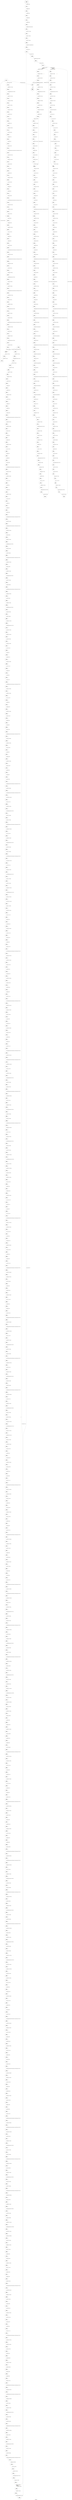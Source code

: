 digraph translate15to24 {
label="translate15to24"
65613 [label="N65613\n(rp:92, ep:0)\nexit", shape="doublecircle"]
65614 [label="N65614\n(rp:748, ep:748)\nentry", shape="doublecircle"]
65614 -> 65616 [label="%4 = alloca i16*, align 8"]
65616 [label="N65616\n(rp:747, ep:747)", shape="circle"]
65616 -> 65617 [label="%5 = alloca i8*, align 8"]
65617 [label="N65617\n(rp:746, ep:746)", shape="circle"]
65617 -> 65618 [label="%6 = alloca i8*, align 8"]
65618 [label="N65618\n(rp:745, ep:745)", shape="circle"]
65618 -> 65619 [label="%7 = alloca i32, align 4"]
65619 [label="N65619\n(rp:744, ep:744)", shape="circle"]
65619 -> 65620 [label="%8 = alloca i16, align 2"]
65620 [label="N65620\n(rp:743, ep:743)", shape="circle"]
65620 -> 65621 [label="%9 = alloca %struct.dtls1_timeout_st, align 4"]
65621 [label="N65621\n(rp:742, ep:742)", shape="circle"]
65621 -> 65623 [label="store i16* %0, i16** %4, align 8"]
65623 [label="N65623\n(rp:741, ep:741)", shape="circle"]
65623 -> 65625 [label="store i8* %1, i8** %5, align 8"]
65625 [label="N65625\n(rp:740, ep:740)", shape="circle"]
65625 -> 65630 [label="store i8* %2, i8** %6, align 8"]
65630 [label="N65630\n(rp:739, ep:739)", shape="circle"]
65630 -> 65631 [label="%10 = load i32, i32* @g_compatible_arch, align 4"]
65631 [label="N65631\n(rp:738, ep:738)", shape="circle"]
65631 -> 65632 [label="%11 = icmp ne i32 %10, 0"]
65632 [label="N65632\n(rp:737, ep:737)", shape="circle"]
65632 -> 66384 [label="[!(%11 = icmp ne i32 %10, 0)]"]
65632 -> 65634 [label="[%11 = icmp ne i32 %10, 0]"]
65634 [label="N65634\n(rp:736, ep:264)", shape="box"]
65634 -> 65635 [label="%14 = load i8*, i8** %5, align 8"]
65634 -> 65634 [label="@", style="dashed", color="orange"]
65634 -> 65638 [label="@", style="dashed", color="orange"]
65635 [label="N65635\n(rp:735, ep:263)", shape="circle"]
65635 -> 65636 [label="%15 = load i8*, i8** %6, align 8"]
65636 [label="N65636\n(rp:734, ep:262)", shape="circle"]
65636 -> 65637 [label="%16 = getelementptr inbounds i8, i8* %15, i64 -24"]
65637 [label="N65637\n(rp:733, ep:261)", shape="circle"]
65637 -> 65638 [label="%17 = icmp ule i8* %14, %16"]
65638 [label="N65638\n(rp:732, ep:260)", shape="circle"]
65638 -> 66385 [label="[%17 = icmp ule i8* %14, %16]"]
65638 -> 66113 [label="[!(%17 = icmp ule i8* %14, %16)]"]
65640 [label="N65640\n(rp:667, ep:735)", shape="circle"]
65640 -> 65641 [label="%20 = getelementptr inbounds i16, i16* %19, i32 1"]
65641 [label="N65641\n(rp:666, ep:734)", shape="circle"]
65641 -> 65642 [label="store i16* %20, i16** %4, align 8"]
65642 [label="N65642\n(rp:665, ep:733)", shape="circle"]
65642 -> 65643 [label="%21 = load i16, i16* %19, align 2"]
65643 [label="N65643\n(rp:664, ep:732)", shape="circle"]
65643 -> 65644 [label="store i16 %21, i16* %8, align 2"]
65644 [label="N65644\n(rp:663, ep:731)", shape="circle"]
65644 -> 65645 [label="%22 = load i16, i16* %8, align 2"]
65645 [label="N65645\n(rp:662, ep:730)", shape="circle"]
65645 -> 65646 [label="%23 = zext i16 %22 to i32"]
65646 [label="N65646\n(rp:661, ep:729)", shape="circle"]
65646 -> 65647 [label="%24 = ashr i32 %23, 7"]
65647 [label="N65647\n(rp:660, ep:728)", shape="circle"]
65647 -> 65648 [label="%25 = and i32 %24, 248"]
65648 [label="N65648\n(rp:659, ep:727)", shape="circle"]
65648 -> 65649 [label="%26 = load i16, i16* %8, align 2"]
65649 [label="N65649\n(rp:658, ep:726)", shape="circle"]
65649 -> 65650 [label="%27 = zext i16 %26 to i32"]
65650 [label="N65650\n(rp:657, ep:725)", shape="circle"]
65650 -> 65651 [label="%28 = ashr i32 %27, 12"]
65651 [label="N65651\n(rp:656, ep:724)", shape="circle"]
65651 -> 65652 [label="%29 = and i32 %28, 7"]
65652 [label="N65652\n(rp:655, ep:723)", shape="circle"]
65652 -> 65653 [label="%30 = or i32 %25, %29"]
65653 [label="N65653\n(rp:654, ep:722)", shape="circle"]
65653 -> 65654 [label="%31 = getelementptr inbounds %struct.dtls1_timeout_st, %struct.dtls1_timeout_st* %9, i32 0, i32 0"]
65654 [label="N65654\n(rp:653, ep:721)", shape="circle"]
65654 -> 65655 [label="store i32 %30, i32* %31, align 4"]
65655 [label="N65655\n(rp:652, ep:720)", shape="circle"]
65655 -> 65656 [label="%32 = load i16, i16* %8, align 2"]
65656 [label="N65656\n(rp:651, ep:719)", shape="circle"]
65656 -> 65657 [label="%33 = zext i16 %32 to i32"]
65657 [label="N65657\n(rp:650, ep:718)", shape="circle"]
65657 -> 65658 [label="%34 = ashr i32 %33, 2"]
65658 [label="N65658\n(rp:649, ep:717)", shape="circle"]
65658 -> 65659 [label="%35 = and i32 %34, 248"]
65659 [label="N65659\n(rp:648, ep:716)", shape="circle"]
65659 -> 65660 [label="%36 = load i16, i16* %8, align 2"]
65660 [label="N65660\n(rp:647, ep:715)", shape="circle"]
65660 -> 65661 [label="%37 = zext i16 %36 to i32"]
65661 [label="N65661\n(rp:646, ep:714)", shape="circle"]
65661 -> 65662 [label="%38 = ashr i32 %37, 8"]
65662 [label="N65662\n(rp:645, ep:713)", shape="circle"]
65662 -> 65663 [label="%39 = and i32 %38, 7"]
65663 [label="N65663\n(rp:644, ep:712)", shape="circle"]
65663 -> 65664 [label="%40 = or i32 %35, %39"]
65664 [label="N65664\n(rp:643, ep:711)", shape="circle"]
65664 -> 65665 [label="%41 = getelementptr inbounds %struct.dtls1_timeout_st, %struct.dtls1_timeout_st* %9, i32 0, i32 1"]
65665 [label="N65665\n(rp:642, ep:710)", shape="circle"]
65665 -> 65666 [label="store i32 %40, i32* %41, align 4"]
65666 [label="N65666\n(rp:641, ep:709)", shape="circle"]
65666 -> 65667 [label="%42 = load i16, i16* %8, align 2"]
65667 [label="N65667\n(rp:640, ep:708)", shape="circle"]
65667 -> 65668 [label="%43 = zext i16 %42 to i32"]
65668 [label="N65668\n(rp:639, ep:707)", shape="circle"]
65668 -> 65669 [label="%44 = shl i32 %43, 3"]
65669 [label="N65669\n(rp:638, ep:706)", shape="circle"]
65669 -> 65670 [label="%45 = and i32 %44, 248"]
65670 [label="N65670\n(rp:637, ep:705)", shape="circle"]
65670 -> 65671 [label="%46 = load i16, i16* %8, align 2"]
65671 [label="N65671\n(rp:636, ep:704)", shape="circle"]
65671 -> 65672 [label="%47 = zext i16 %46 to i32"]
65672 [label="N65672\n(rp:635, ep:703)", shape="circle"]
65672 -> 65673 [label="%48 = ashr i32 %47, 2"]
65673 [label="N65673\n(rp:634, ep:702)", shape="circle"]
65673 -> 65674 [label="%49 = and i32 %48, 7"]
65674 [label="N65674\n(rp:633, ep:701)", shape="circle"]
65674 -> 65675 [label="%50 = or i32 %45, %49"]
65675 [label="N65675\n(rp:632, ep:700)", shape="circle"]
65675 -> 65676 [label="%51 = getelementptr inbounds %struct.dtls1_timeout_st, %struct.dtls1_timeout_st* %9, i32 0, i32 2"]
65676 [label="N65676\n(rp:631, ep:699)", shape="circle"]
65676 -> 65677 [label="store i32 %50, i32* %51, align 4"]
65677 [label="N65677\n(rp:630, ep:698)", shape="circle"]
65677 -> 65678 [label="%52 = getelementptr inbounds %struct.dtls1_timeout_st, %struct.dtls1_timeout_st* %9, i32 0, i32 2"]
65678 [label="N65678\n(rp:629, ep:697)", shape="circle"]
65678 -> 65679 [label="%53 = load i32, i32* %52, align 4"]
65679 [label="N65679\n(rp:628, ep:696)", shape="circle"]
65679 -> 65680 [label="%54 = trunc i32 %53 to i8"]
65680 [label="N65680\n(rp:627, ep:695)", shape="circle"]
65680 -> 65681 [label="%55 = load i8*, i8** %5, align 8"]
65681 [label="N65681\n(rp:626, ep:694)", shape="circle"]
65681 -> 65682 [label="%56 = getelementptr inbounds i8, i8* %55, i32 1"]
65682 [label="N65682\n(rp:625, ep:693)", shape="circle"]
65682 -> 65683 [label="store i8* %56, i8** %5, align 8"]
65683 [label="N65683\n(rp:624, ep:692)", shape="circle"]
65683 -> 65684 [label="store i8 %54, i8* %55, align 1"]
65684 [label="N65684\n(rp:623, ep:691)", shape="circle"]
65684 -> 65685 [label="%57 = getelementptr inbounds %struct.dtls1_timeout_st, %struct.dtls1_timeout_st* %9, i32 0, i32 1"]
65685 [label="N65685\n(rp:622, ep:690)", shape="circle"]
65685 -> 65686 [label="%58 = load i32, i32* %57, align 4"]
65686 [label="N65686\n(rp:621, ep:689)", shape="circle"]
65686 -> 65687 [label="%59 = trunc i32 %58 to i8"]
65687 [label="N65687\n(rp:620, ep:688)", shape="circle"]
65687 -> 65688 [label="%60 = load i8*, i8** %5, align 8"]
65688 [label="N65688\n(rp:619, ep:687)", shape="circle"]
65688 -> 65689 [label="%61 = getelementptr inbounds i8, i8* %60, i32 1"]
65689 [label="N65689\n(rp:618, ep:686)", shape="circle"]
65689 -> 65690 [label="store i8* %61, i8** %5, align 8"]
65690 [label="N65690\n(rp:617, ep:685)", shape="circle"]
65690 -> 65691 [label="store i8 %59, i8* %60, align 1"]
65691 [label="N65691\n(rp:616, ep:684)", shape="circle"]
65691 -> 65692 [label="%62 = getelementptr inbounds %struct.dtls1_timeout_st, %struct.dtls1_timeout_st* %9, i32 0, i32 0"]
65692 [label="N65692\n(rp:615, ep:683)", shape="circle"]
65692 -> 65693 [label="%63 = load i32, i32* %62, align 4"]
65693 [label="N65693\n(rp:614, ep:682)", shape="circle"]
65693 -> 65694 [label="%64 = trunc i32 %63 to i8"]
65694 [label="N65694\n(rp:613, ep:681)", shape="circle"]
65694 -> 65695 [label="%65 = load i8*, i8** %5, align 8"]
65695 [label="N65695\n(rp:612, ep:680)", shape="circle"]
65695 -> 65696 [label="%66 = getelementptr inbounds i8, i8* %65, i32 1"]
65696 [label="N65696\n(rp:611, ep:679)", shape="circle"]
65696 -> 65697 [label="store i8* %66, i8** %5, align 8"]
65697 [label="N65697\n(rp:610, ep:678)", shape="circle"]
65697 -> 65698 [label="store i8 %64, i8* %65, align 1"]
65698 [label="N65698\n(rp:609, ep:677)", shape="circle"]
65698 -> 65699 [label="%67 = load i16*, i16** %4, align 8"]
65699 [label="N65699\n(rp:608, ep:676)", shape="circle"]
65699 -> 65700 [label="%68 = getelementptr inbounds i16, i16* %67, i32 1"]
65700 [label="N65700\n(rp:607, ep:675)", shape="circle"]
65700 -> 65701 [label="store i16* %68, i16** %4, align 8"]
65701 [label="N65701\n(rp:606, ep:674)", shape="circle"]
65701 -> 65702 [label="%69 = load i16, i16* %67, align 2"]
65702 [label="N65702\n(rp:605, ep:673)", shape="circle"]
65702 -> 65703 [label="store i16 %69, i16* %8, align 2"]
65703 [label="N65703\n(rp:604, ep:672)", shape="circle"]
65703 -> 65704 [label="%70 = load i16, i16* %8, align 2"]
65704 [label="N65704\n(rp:603, ep:671)", shape="circle"]
65704 -> 65705 [label="%71 = zext i16 %70 to i32"]
65705 [label="N65705\n(rp:602, ep:670)", shape="circle"]
65705 -> 65706 [label="%72 = ashr i32 %71, 7"]
65706 [label="N65706\n(rp:601, ep:669)", shape="circle"]
65706 -> 65707 [label="%73 = and i32 %72, 248"]
65707 [label="N65707\n(rp:600, ep:668)", shape="circle"]
65707 -> 65708 [label="%74 = load i16, i16* %8, align 2"]
65708 [label="N65708\n(rp:599, ep:667)", shape="circle"]
65708 -> 65709 [label="%75 = zext i16 %74 to i32"]
65709 [label="N65709\n(rp:598, ep:666)", shape="circle"]
65709 -> 65710 [label="%76 = ashr i32 %75, 12"]
65710 [label="N65710\n(rp:597, ep:665)", shape="circle"]
65710 -> 65711 [label="%77 = and i32 %76, 7"]
65711 [label="N65711\n(rp:596, ep:664)", shape="circle"]
65711 -> 65712 [label="%78 = or i32 %73, %77"]
65712 [label="N65712\n(rp:595, ep:663)", shape="circle"]
65712 -> 65713 [label="%79 = getelementptr inbounds %struct.dtls1_timeout_st, %struct.dtls1_timeout_st* %9, i32 0, i32 0"]
65713 [label="N65713\n(rp:594, ep:662)", shape="circle"]
65713 -> 65714 [label="store i32 %78, i32* %79, align 4"]
65714 [label="N65714\n(rp:593, ep:661)", shape="circle"]
65714 -> 65715 [label="%80 = load i16, i16* %8, align 2"]
65715 [label="N65715\n(rp:592, ep:660)", shape="circle"]
65715 -> 65716 [label="%81 = zext i16 %80 to i32"]
65716 [label="N65716\n(rp:591, ep:659)", shape="circle"]
65716 -> 65717 [label="%82 = ashr i32 %81, 2"]
65717 [label="N65717\n(rp:590, ep:658)", shape="circle"]
65717 -> 65718 [label="%83 = and i32 %82, 248"]
65718 [label="N65718\n(rp:589, ep:657)", shape="circle"]
65718 -> 65719 [label="%84 = load i16, i16* %8, align 2"]
65719 [label="N65719\n(rp:588, ep:656)", shape="circle"]
65719 -> 65720 [label="%85 = zext i16 %84 to i32"]
65720 [label="N65720\n(rp:587, ep:655)", shape="circle"]
65720 -> 65721 [label="%86 = ashr i32 %85, 8"]
65721 [label="N65721\n(rp:586, ep:654)", shape="circle"]
65721 -> 65722 [label="%87 = and i32 %86, 7"]
65722 [label="N65722\n(rp:585, ep:653)", shape="circle"]
65722 -> 65723 [label="%88 = or i32 %83, %87"]
65723 [label="N65723\n(rp:584, ep:652)", shape="circle"]
65723 -> 65724 [label="%89 = getelementptr inbounds %struct.dtls1_timeout_st, %struct.dtls1_timeout_st* %9, i32 0, i32 1"]
65724 [label="N65724\n(rp:583, ep:651)", shape="circle"]
65724 -> 65725 [label="store i32 %88, i32* %89, align 4"]
65725 [label="N65725\n(rp:582, ep:650)", shape="circle"]
65725 -> 65726 [label="%90 = load i16, i16* %8, align 2"]
65726 [label="N65726\n(rp:581, ep:649)", shape="circle"]
65726 -> 65727 [label="%91 = zext i16 %90 to i32"]
65727 [label="N65727\n(rp:580, ep:648)", shape="circle"]
65727 -> 65728 [label="%92 = shl i32 %91, 3"]
65728 [label="N65728\n(rp:579, ep:647)", shape="circle"]
65728 -> 65729 [label="%93 = and i32 %92, 248"]
65729 [label="N65729\n(rp:578, ep:646)", shape="circle"]
65729 -> 65730 [label="%94 = load i16, i16* %8, align 2"]
65730 [label="N65730\n(rp:577, ep:645)", shape="circle"]
65730 -> 65731 [label="%95 = zext i16 %94 to i32"]
65731 [label="N65731\n(rp:576, ep:644)", shape="circle"]
65731 -> 65732 [label="%96 = ashr i32 %95, 2"]
65732 [label="N65732\n(rp:575, ep:643)", shape="circle"]
65732 -> 65733 [label="%97 = and i32 %96, 7"]
65733 [label="N65733\n(rp:574, ep:642)", shape="circle"]
65733 -> 65734 [label="%98 = or i32 %93, %97"]
65734 [label="N65734\n(rp:573, ep:641)", shape="circle"]
65734 -> 65735 [label="%99 = getelementptr inbounds %struct.dtls1_timeout_st, %struct.dtls1_timeout_st* %9, i32 0, i32 2"]
65735 [label="N65735\n(rp:572, ep:640)", shape="circle"]
65735 -> 65736 [label="store i32 %98, i32* %99, align 4"]
65736 [label="N65736\n(rp:571, ep:639)", shape="circle"]
65736 -> 65737 [label="%100 = getelementptr inbounds %struct.dtls1_timeout_st, %struct.dtls1_timeout_st* %9, i32 0, i32 2"]
65737 [label="N65737\n(rp:570, ep:638)", shape="circle"]
65737 -> 65738 [label="%101 = load i32, i32* %100, align 4"]
65738 [label="N65738\n(rp:569, ep:637)", shape="circle"]
65738 -> 65739 [label="%102 = trunc i32 %101 to i8"]
65739 [label="N65739\n(rp:568, ep:636)", shape="circle"]
65739 -> 65740 [label="%103 = load i8*, i8** %5, align 8"]
65740 [label="N65740\n(rp:567, ep:635)", shape="circle"]
65740 -> 65741 [label="%104 = getelementptr inbounds i8, i8* %103, i32 1"]
65741 [label="N65741\n(rp:566, ep:634)", shape="circle"]
65741 -> 65742 [label="store i8* %104, i8** %5, align 8"]
65742 [label="N65742\n(rp:565, ep:633)", shape="circle"]
65742 -> 65743 [label="store i8 %102, i8* %103, align 1"]
65743 [label="N65743\n(rp:564, ep:632)", shape="circle"]
65743 -> 65744 [label="%105 = getelementptr inbounds %struct.dtls1_timeout_st, %struct.dtls1_timeout_st* %9, i32 0, i32 1"]
65744 [label="N65744\n(rp:563, ep:631)", shape="circle"]
65744 -> 65745 [label="%106 = load i32, i32* %105, align 4"]
65745 [label="N65745\n(rp:562, ep:630)", shape="circle"]
65745 -> 65746 [label="%107 = trunc i32 %106 to i8"]
65746 [label="N65746\n(rp:561, ep:629)", shape="circle"]
65746 -> 65747 [label="%108 = load i8*, i8** %5, align 8"]
65747 [label="N65747\n(rp:560, ep:628)", shape="circle"]
65747 -> 65748 [label="%109 = getelementptr inbounds i8, i8* %108, i32 1"]
65748 [label="N65748\n(rp:559, ep:627)", shape="circle"]
65748 -> 65749 [label="store i8* %109, i8** %5, align 8"]
65749 [label="N65749\n(rp:558, ep:626)", shape="circle"]
65749 -> 65750 [label="store i8 %107, i8* %108, align 1"]
65750 [label="N65750\n(rp:557, ep:625)", shape="circle"]
65750 -> 65751 [label="%110 = getelementptr inbounds %struct.dtls1_timeout_st, %struct.dtls1_timeout_st* %9, i32 0, i32 0"]
65751 [label="N65751\n(rp:556, ep:624)", shape="circle"]
65751 -> 65752 [label="%111 = load i32, i32* %110, align 4"]
65752 [label="N65752\n(rp:555, ep:623)", shape="circle"]
65752 -> 65753 [label="%112 = trunc i32 %111 to i8"]
65753 [label="N65753\n(rp:554, ep:622)", shape="circle"]
65753 -> 65754 [label="%113 = load i8*, i8** %5, align 8"]
65754 [label="N65754\n(rp:553, ep:621)", shape="circle"]
65754 -> 65755 [label="%114 = getelementptr inbounds i8, i8* %113, i32 1"]
65755 [label="N65755\n(rp:552, ep:620)", shape="circle"]
65755 -> 65756 [label="store i8* %114, i8** %5, align 8"]
65756 [label="N65756\n(rp:551, ep:619)", shape="circle"]
65756 -> 65757 [label="store i8 %112, i8* %113, align 1"]
65757 [label="N65757\n(rp:550, ep:618)", shape="circle"]
65757 -> 65758 [label="%115 = load i16*, i16** %4, align 8"]
65758 [label="N65758\n(rp:549, ep:617)", shape="circle"]
65758 -> 65759 [label="%116 = getelementptr inbounds i16, i16* %115, i32 1"]
65759 [label="N65759\n(rp:548, ep:616)", shape="circle"]
65759 -> 65760 [label="store i16* %116, i16** %4, align 8"]
65760 [label="N65760\n(rp:547, ep:615)", shape="circle"]
65760 -> 65761 [label="%117 = load i16, i16* %115, align 2"]
65761 [label="N65761\n(rp:546, ep:614)", shape="circle"]
65761 -> 65762 [label="store i16 %117, i16* %8, align 2"]
65762 [label="N65762\n(rp:545, ep:613)", shape="circle"]
65762 -> 65763 [label="%118 = load i16, i16* %8, align 2"]
65763 [label="N65763\n(rp:544, ep:612)", shape="circle"]
65763 -> 65764 [label="%119 = zext i16 %118 to i32"]
65764 [label="N65764\n(rp:543, ep:611)", shape="circle"]
65764 -> 65765 [label="%120 = ashr i32 %119, 7"]
65765 [label="N65765\n(rp:542, ep:610)", shape="circle"]
65765 -> 65766 [label="%121 = and i32 %120, 248"]
65766 [label="N65766\n(rp:541, ep:609)", shape="circle"]
65766 -> 65767 [label="%122 = load i16, i16* %8, align 2"]
65767 [label="N65767\n(rp:540, ep:608)", shape="circle"]
65767 -> 65768 [label="%123 = zext i16 %122 to i32"]
65768 [label="N65768\n(rp:539, ep:607)", shape="circle"]
65768 -> 65769 [label="%124 = ashr i32 %123, 12"]
65769 [label="N65769\n(rp:538, ep:606)", shape="circle"]
65769 -> 65770 [label="%125 = and i32 %124, 7"]
65770 [label="N65770\n(rp:537, ep:605)", shape="circle"]
65770 -> 65771 [label="%126 = or i32 %121, %125"]
65771 [label="N65771\n(rp:536, ep:604)", shape="circle"]
65771 -> 65772 [label="%127 = getelementptr inbounds %struct.dtls1_timeout_st, %struct.dtls1_timeout_st* %9, i32 0, i32 0"]
65772 [label="N65772\n(rp:535, ep:603)", shape="circle"]
65772 -> 65773 [label="store i32 %126, i32* %127, align 4"]
65773 [label="N65773\n(rp:534, ep:602)", shape="circle"]
65773 -> 65774 [label="%128 = load i16, i16* %8, align 2"]
65774 [label="N65774\n(rp:533, ep:601)", shape="circle"]
65774 -> 65775 [label="%129 = zext i16 %128 to i32"]
65775 [label="N65775\n(rp:532, ep:600)", shape="circle"]
65775 -> 65776 [label="%130 = ashr i32 %129, 2"]
65776 [label="N65776\n(rp:531, ep:599)", shape="circle"]
65776 -> 65777 [label="%131 = and i32 %130, 248"]
65777 [label="N65777\n(rp:530, ep:598)", shape="circle"]
65777 -> 65778 [label="%132 = load i16, i16* %8, align 2"]
65778 [label="N65778\n(rp:529, ep:597)", shape="circle"]
65778 -> 65779 [label="%133 = zext i16 %132 to i32"]
65779 [label="N65779\n(rp:528, ep:596)", shape="circle"]
65779 -> 65780 [label="%134 = ashr i32 %133, 8"]
65780 [label="N65780\n(rp:527, ep:595)", shape="circle"]
65780 -> 65781 [label="%135 = and i32 %134, 7"]
65781 [label="N65781\n(rp:526, ep:594)", shape="circle"]
65781 -> 65782 [label="%136 = or i32 %131, %135"]
65782 [label="N65782\n(rp:525, ep:593)", shape="circle"]
65782 -> 65783 [label="%137 = getelementptr inbounds %struct.dtls1_timeout_st, %struct.dtls1_timeout_st* %9, i32 0, i32 1"]
65783 [label="N65783\n(rp:524, ep:592)", shape="circle"]
65783 -> 65784 [label="store i32 %136, i32* %137, align 4"]
65784 [label="N65784\n(rp:523, ep:591)", shape="circle"]
65784 -> 65785 [label="%138 = load i16, i16* %8, align 2"]
65785 [label="N65785\n(rp:522, ep:590)", shape="circle"]
65785 -> 65786 [label="%139 = zext i16 %138 to i32"]
65786 [label="N65786\n(rp:521, ep:589)", shape="circle"]
65786 -> 65787 [label="%140 = shl i32 %139, 3"]
65787 [label="N65787\n(rp:520, ep:588)", shape="circle"]
65787 -> 65788 [label="%141 = and i32 %140, 248"]
65788 [label="N65788\n(rp:519, ep:587)", shape="circle"]
65788 -> 65789 [label="%142 = load i16, i16* %8, align 2"]
65789 [label="N65789\n(rp:518, ep:586)", shape="circle"]
65789 -> 65790 [label="%143 = zext i16 %142 to i32"]
65790 [label="N65790\n(rp:517, ep:585)", shape="circle"]
65790 -> 65791 [label="%144 = ashr i32 %143, 2"]
65791 [label="N65791\n(rp:516, ep:584)", shape="circle"]
65791 -> 65792 [label="%145 = and i32 %144, 7"]
65792 [label="N65792\n(rp:515, ep:583)", shape="circle"]
65792 -> 65793 [label="%146 = or i32 %141, %145"]
65793 [label="N65793\n(rp:514, ep:582)", shape="circle"]
65793 -> 65794 [label="%147 = getelementptr inbounds %struct.dtls1_timeout_st, %struct.dtls1_timeout_st* %9, i32 0, i32 2"]
65794 [label="N65794\n(rp:513, ep:581)", shape="circle"]
65794 -> 65795 [label="store i32 %146, i32* %147, align 4"]
65795 [label="N65795\n(rp:512, ep:580)", shape="circle"]
65795 -> 65796 [label="%148 = getelementptr inbounds %struct.dtls1_timeout_st, %struct.dtls1_timeout_st* %9, i32 0, i32 2"]
65796 [label="N65796\n(rp:511, ep:579)", shape="circle"]
65796 -> 65797 [label="%149 = load i32, i32* %148, align 4"]
65797 [label="N65797\n(rp:510, ep:578)", shape="circle"]
65797 -> 65798 [label="%150 = trunc i32 %149 to i8"]
65798 [label="N65798\n(rp:509, ep:577)", shape="circle"]
65798 -> 65799 [label="%151 = load i8*, i8** %5, align 8"]
65799 [label="N65799\n(rp:508, ep:576)", shape="circle"]
65799 -> 65800 [label="%152 = getelementptr inbounds i8, i8* %151, i32 1"]
65800 [label="N65800\n(rp:507, ep:575)", shape="circle"]
65800 -> 65801 [label="store i8* %152, i8** %5, align 8"]
65801 [label="N65801\n(rp:506, ep:574)", shape="circle"]
65801 -> 65802 [label="store i8 %150, i8* %151, align 1"]
65802 [label="N65802\n(rp:505, ep:573)", shape="circle"]
65802 -> 65803 [label="%153 = getelementptr inbounds %struct.dtls1_timeout_st, %struct.dtls1_timeout_st* %9, i32 0, i32 1"]
65803 [label="N65803\n(rp:504, ep:572)", shape="circle"]
65803 -> 65804 [label="%154 = load i32, i32* %153, align 4"]
65804 [label="N65804\n(rp:503, ep:571)", shape="circle"]
65804 -> 65805 [label="%155 = trunc i32 %154 to i8"]
65805 [label="N65805\n(rp:502, ep:570)", shape="circle"]
65805 -> 65806 [label="%156 = load i8*, i8** %5, align 8"]
65806 [label="N65806\n(rp:501, ep:569)", shape="circle"]
65806 -> 65807 [label="%157 = getelementptr inbounds i8, i8* %156, i32 1"]
65807 [label="N65807\n(rp:500, ep:568)", shape="circle"]
65807 -> 65808 [label="store i8* %157, i8** %5, align 8"]
65808 [label="N65808\n(rp:499, ep:567)", shape="circle"]
65808 -> 65809 [label="store i8 %155, i8* %156, align 1"]
65809 [label="N65809\n(rp:498, ep:566)", shape="circle"]
65809 -> 65810 [label="%158 = getelementptr inbounds %struct.dtls1_timeout_st, %struct.dtls1_timeout_st* %9, i32 0, i32 0"]
65810 [label="N65810\n(rp:497, ep:565)", shape="circle"]
65810 -> 65811 [label="%159 = load i32, i32* %158, align 4"]
65811 [label="N65811\n(rp:496, ep:564)", shape="circle"]
65811 -> 65812 [label="%160 = trunc i32 %159 to i8"]
65812 [label="N65812\n(rp:495, ep:563)", shape="circle"]
65812 -> 65813 [label="%161 = load i8*, i8** %5, align 8"]
65813 [label="N65813\n(rp:494, ep:562)", shape="circle"]
65813 -> 65814 [label="%162 = getelementptr inbounds i8, i8* %161, i32 1"]
65814 [label="N65814\n(rp:493, ep:561)", shape="circle"]
65814 -> 65815 [label="store i8* %162, i8** %5, align 8"]
65815 [label="N65815\n(rp:492, ep:560)", shape="circle"]
65815 -> 65816 [label="store i8 %160, i8* %161, align 1"]
65816 [label="N65816\n(rp:491, ep:559)", shape="circle"]
65816 -> 65817 [label="%163 = load i16*, i16** %4, align 8"]
65817 [label="N65817\n(rp:490, ep:558)", shape="circle"]
65817 -> 65818 [label="%164 = getelementptr inbounds i16, i16* %163, i32 1"]
65818 [label="N65818\n(rp:489, ep:557)", shape="circle"]
65818 -> 65819 [label="store i16* %164, i16** %4, align 8"]
65819 [label="N65819\n(rp:488, ep:556)", shape="circle"]
65819 -> 65820 [label="%165 = load i16, i16* %163, align 2"]
65820 [label="N65820\n(rp:487, ep:555)", shape="circle"]
65820 -> 65821 [label="store i16 %165, i16* %8, align 2"]
65821 [label="N65821\n(rp:486, ep:554)", shape="circle"]
65821 -> 65822 [label="%166 = load i16, i16* %8, align 2"]
65822 [label="N65822\n(rp:485, ep:553)", shape="circle"]
65822 -> 65823 [label="%167 = zext i16 %166 to i32"]
65823 [label="N65823\n(rp:484, ep:552)", shape="circle"]
65823 -> 65824 [label="%168 = ashr i32 %167, 7"]
65824 [label="N65824\n(rp:483, ep:551)", shape="circle"]
65824 -> 65825 [label="%169 = and i32 %168, 248"]
65825 [label="N65825\n(rp:482, ep:550)", shape="circle"]
65825 -> 65826 [label="%170 = load i16, i16* %8, align 2"]
65826 [label="N65826\n(rp:481, ep:549)", shape="circle"]
65826 -> 65827 [label="%171 = zext i16 %170 to i32"]
65827 [label="N65827\n(rp:480, ep:548)", shape="circle"]
65827 -> 65828 [label="%172 = ashr i32 %171, 12"]
65828 [label="N65828\n(rp:479, ep:547)", shape="circle"]
65828 -> 65829 [label="%173 = and i32 %172, 7"]
65829 [label="N65829\n(rp:478, ep:546)", shape="circle"]
65829 -> 65830 [label="%174 = or i32 %169, %173"]
65830 [label="N65830\n(rp:477, ep:545)", shape="circle"]
65830 -> 65831 [label="%175 = getelementptr inbounds %struct.dtls1_timeout_st, %struct.dtls1_timeout_st* %9, i32 0, i32 0"]
65831 [label="N65831\n(rp:476, ep:544)", shape="circle"]
65831 -> 65832 [label="store i32 %174, i32* %175, align 4"]
65832 [label="N65832\n(rp:475, ep:543)", shape="circle"]
65832 -> 65833 [label="%176 = load i16, i16* %8, align 2"]
65833 [label="N65833\n(rp:474, ep:542)", shape="circle"]
65833 -> 65834 [label="%177 = zext i16 %176 to i32"]
65834 [label="N65834\n(rp:473, ep:541)", shape="circle"]
65834 -> 65835 [label="%178 = ashr i32 %177, 2"]
65835 [label="N65835\n(rp:472, ep:540)", shape="circle"]
65835 -> 65836 [label="%179 = and i32 %178, 248"]
65836 [label="N65836\n(rp:471, ep:539)", shape="circle"]
65836 -> 65837 [label="%180 = load i16, i16* %8, align 2"]
65837 [label="N65837\n(rp:470, ep:538)", shape="circle"]
65837 -> 65838 [label="%181 = zext i16 %180 to i32"]
65838 [label="N65838\n(rp:469, ep:537)", shape="circle"]
65838 -> 65839 [label="%182 = ashr i32 %181, 8"]
65839 [label="N65839\n(rp:468, ep:536)", shape="circle"]
65839 -> 65840 [label="%183 = and i32 %182, 7"]
65840 [label="N65840\n(rp:467, ep:535)", shape="circle"]
65840 -> 65841 [label="%184 = or i32 %179, %183"]
65841 [label="N65841\n(rp:466, ep:534)", shape="circle"]
65841 -> 65842 [label="%185 = getelementptr inbounds %struct.dtls1_timeout_st, %struct.dtls1_timeout_st* %9, i32 0, i32 1"]
65842 [label="N65842\n(rp:465, ep:533)", shape="circle"]
65842 -> 65843 [label="store i32 %184, i32* %185, align 4"]
65843 [label="N65843\n(rp:464, ep:532)", shape="circle"]
65843 -> 65844 [label="%186 = load i16, i16* %8, align 2"]
65844 [label="N65844\n(rp:463, ep:531)", shape="circle"]
65844 -> 65845 [label="%187 = zext i16 %186 to i32"]
65845 [label="N65845\n(rp:462, ep:530)", shape="circle"]
65845 -> 65846 [label="%188 = shl i32 %187, 3"]
65846 [label="N65846\n(rp:461, ep:529)", shape="circle"]
65846 -> 65847 [label="%189 = and i32 %188, 248"]
65847 [label="N65847\n(rp:460, ep:528)", shape="circle"]
65847 -> 65848 [label="%190 = load i16, i16* %8, align 2"]
65848 [label="N65848\n(rp:459, ep:527)", shape="circle"]
65848 -> 65849 [label="%191 = zext i16 %190 to i32"]
65849 [label="N65849\n(rp:458, ep:526)", shape="circle"]
65849 -> 65850 [label="%192 = ashr i32 %191, 2"]
65850 [label="N65850\n(rp:457, ep:525)", shape="circle"]
65850 -> 65851 [label="%193 = and i32 %192, 7"]
65851 [label="N65851\n(rp:456, ep:524)", shape="circle"]
65851 -> 65852 [label="%194 = or i32 %189, %193"]
65852 [label="N65852\n(rp:455, ep:523)", shape="circle"]
65852 -> 65853 [label="%195 = getelementptr inbounds %struct.dtls1_timeout_st, %struct.dtls1_timeout_st* %9, i32 0, i32 2"]
65853 [label="N65853\n(rp:454, ep:522)", shape="circle"]
65853 -> 65854 [label="store i32 %194, i32* %195, align 4"]
65854 [label="N65854\n(rp:453, ep:521)", shape="circle"]
65854 -> 65855 [label="%196 = getelementptr inbounds %struct.dtls1_timeout_st, %struct.dtls1_timeout_st* %9, i32 0, i32 2"]
65855 [label="N65855\n(rp:452, ep:520)", shape="circle"]
65855 -> 65856 [label="%197 = load i32, i32* %196, align 4"]
65856 [label="N65856\n(rp:451, ep:519)", shape="circle"]
65856 -> 65857 [label="%198 = trunc i32 %197 to i8"]
65857 [label="N65857\n(rp:450, ep:518)", shape="circle"]
65857 -> 65858 [label="%199 = load i8*, i8** %5, align 8"]
65858 [label="N65858\n(rp:449, ep:517)", shape="circle"]
65858 -> 65859 [label="%200 = getelementptr inbounds i8, i8* %199, i32 1"]
65859 [label="N65859\n(rp:448, ep:516)", shape="circle"]
65859 -> 65860 [label="store i8* %200, i8** %5, align 8"]
65860 [label="N65860\n(rp:447, ep:515)", shape="circle"]
65860 -> 65861 [label="store i8 %198, i8* %199, align 1"]
65861 [label="N65861\n(rp:446, ep:514)", shape="circle"]
65861 -> 65862 [label="%201 = getelementptr inbounds %struct.dtls1_timeout_st, %struct.dtls1_timeout_st* %9, i32 0, i32 1"]
65862 [label="N65862\n(rp:445, ep:513)", shape="circle"]
65862 -> 65863 [label="%202 = load i32, i32* %201, align 4"]
65863 [label="N65863\n(rp:444, ep:512)", shape="circle"]
65863 -> 65864 [label="%203 = trunc i32 %202 to i8"]
65864 [label="N65864\n(rp:443, ep:511)", shape="circle"]
65864 -> 65865 [label="%204 = load i8*, i8** %5, align 8"]
65865 [label="N65865\n(rp:442, ep:510)", shape="circle"]
65865 -> 65866 [label="%205 = getelementptr inbounds i8, i8* %204, i32 1"]
65866 [label="N65866\n(rp:441, ep:509)", shape="circle"]
65866 -> 65867 [label="store i8* %205, i8** %5, align 8"]
65867 [label="N65867\n(rp:440, ep:508)", shape="circle"]
65867 -> 65868 [label="store i8 %203, i8* %204, align 1"]
65868 [label="N65868\n(rp:439, ep:507)", shape="circle"]
65868 -> 65869 [label="%206 = getelementptr inbounds %struct.dtls1_timeout_st, %struct.dtls1_timeout_st* %9, i32 0, i32 0"]
65869 [label="N65869\n(rp:438, ep:506)", shape="circle"]
65869 -> 65870 [label="%207 = load i32, i32* %206, align 4"]
65870 [label="N65870\n(rp:437, ep:505)", shape="circle"]
65870 -> 65871 [label="%208 = trunc i32 %207 to i8"]
65871 [label="N65871\n(rp:436, ep:504)", shape="circle"]
65871 -> 65872 [label="%209 = load i8*, i8** %5, align 8"]
65872 [label="N65872\n(rp:435, ep:503)", shape="circle"]
65872 -> 65873 [label="%210 = getelementptr inbounds i8, i8* %209, i32 1"]
65873 [label="N65873\n(rp:434, ep:502)", shape="circle"]
65873 -> 65874 [label="store i8* %210, i8** %5, align 8"]
65874 [label="N65874\n(rp:433, ep:501)", shape="circle"]
65874 -> 65875 [label="store i8 %208, i8* %209, align 1"]
65875 [label="N65875\n(rp:432, ep:500)", shape="circle"]
65875 -> 65876 [label="%211 = load i16*, i16** %4, align 8"]
65876 [label="N65876\n(rp:431, ep:499)", shape="circle"]
65876 -> 65877 [label="%212 = getelementptr inbounds i16, i16* %211, i32 1"]
65877 [label="N65877\n(rp:430, ep:498)", shape="circle"]
65877 -> 65878 [label="store i16* %212, i16** %4, align 8"]
65878 [label="N65878\n(rp:429, ep:497)", shape="circle"]
65878 -> 65879 [label="%213 = load i16, i16* %211, align 2"]
65879 [label="N65879\n(rp:428, ep:496)", shape="circle"]
65879 -> 65880 [label="store i16 %213, i16* %8, align 2"]
65880 [label="N65880\n(rp:427, ep:495)", shape="circle"]
65880 -> 65881 [label="%214 = load i16, i16* %8, align 2"]
65881 [label="N65881\n(rp:426, ep:494)", shape="circle"]
65881 -> 65882 [label="%215 = zext i16 %214 to i32"]
65882 [label="N65882\n(rp:425, ep:493)", shape="circle"]
65882 -> 65883 [label="%216 = ashr i32 %215, 7"]
65883 [label="N65883\n(rp:424, ep:492)", shape="circle"]
65883 -> 65884 [label="%217 = and i32 %216, 248"]
65884 [label="N65884\n(rp:423, ep:491)", shape="circle"]
65884 -> 65885 [label="%218 = load i16, i16* %8, align 2"]
65885 [label="N65885\n(rp:422, ep:490)", shape="circle"]
65885 -> 65886 [label="%219 = zext i16 %218 to i32"]
65886 [label="N65886\n(rp:421, ep:489)", shape="circle"]
65886 -> 65887 [label="%220 = ashr i32 %219, 12"]
65887 [label="N65887\n(rp:420, ep:488)", shape="circle"]
65887 -> 65888 [label="%221 = and i32 %220, 7"]
65888 [label="N65888\n(rp:419, ep:487)", shape="circle"]
65888 -> 65889 [label="%222 = or i32 %217, %221"]
65889 [label="N65889\n(rp:418, ep:486)", shape="circle"]
65889 -> 65890 [label="%223 = getelementptr inbounds %struct.dtls1_timeout_st, %struct.dtls1_timeout_st* %9, i32 0, i32 0"]
65890 [label="N65890\n(rp:417, ep:485)", shape="circle"]
65890 -> 65891 [label="store i32 %222, i32* %223, align 4"]
65891 [label="N65891\n(rp:416, ep:484)", shape="circle"]
65891 -> 65892 [label="%224 = load i16, i16* %8, align 2"]
65892 [label="N65892\n(rp:415, ep:483)", shape="circle"]
65892 -> 65893 [label="%225 = zext i16 %224 to i32"]
65893 [label="N65893\n(rp:414, ep:482)", shape="circle"]
65893 -> 65894 [label="%226 = ashr i32 %225, 2"]
65894 [label="N65894\n(rp:413, ep:481)", shape="circle"]
65894 -> 65895 [label="%227 = and i32 %226, 248"]
65895 [label="N65895\n(rp:412, ep:480)", shape="circle"]
65895 -> 65896 [label="%228 = load i16, i16* %8, align 2"]
65896 [label="N65896\n(rp:411, ep:479)", shape="circle"]
65896 -> 65897 [label="%229 = zext i16 %228 to i32"]
65897 [label="N65897\n(rp:410, ep:478)", shape="circle"]
65897 -> 65898 [label="%230 = ashr i32 %229, 8"]
65898 [label="N65898\n(rp:409, ep:477)", shape="circle"]
65898 -> 65899 [label="%231 = and i32 %230, 7"]
65899 [label="N65899\n(rp:408, ep:476)", shape="circle"]
65899 -> 65900 [label="%232 = or i32 %227, %231"]
65900 [label="N65900\n(rp:407, ep:475)", shape="circle"]
65900 -> 65901 [label="%233 = getelementptr inbounds %struct.dtls1_timeout_st, %struct.dtls1_timeout_st* %9, i32 0, i32 1"]
65901 [label="N65901\n(rp:406, ep:474)", shape="circle"]
65901 -> 65902 [label="store i32 %232, i32* %233, align 4"]
65902 [label="N65902\n(rp:405, ep:473)", shape="circle"]
65902 -> 65903 [label="%234 = load i16, i16* %8, align 2"]
65903 [label="N65903\n(rp:404, ep:472)", shape="circle"]
65903 -> 65904 [label="%235 = zext i16 %234 to i32"]
65904 [label="N65904\n(rp:403, ep:471)", shape="circle"]
65904 -> 65905 [label="%236 = shl i32 %235, 3"]
65905 [label="N65905\n(rp:402, ep:470)", shape="circle"]
65905 -> 65906 [label="%237 = and i32 %236, 248"]
65906 [label="N65906\n(rp:401, ep:469)", shape="circle"]
65906 -> 65907 [label="%238 = load i16, i16* %8, align 2"]
65907 [label="N65907\n(rp:400, ep:468)", shape="circle"]
65907 -> 65908 [label="%239 = zext i16 %238 to i32"]
65908 [label="N65908\n(rp:399, ep:467)", shape="circle"]
65908 -> 65909 [label="%240 = ashr i32 %239, 2"]
65909 [label="N65909\n(rp:398, ep:466)", shape="circle"]
65909 -> 65910 [label="%241 = and i32 %240, 7"]
65910 [label="N65910\n(rp:397, ep:465)", shape="circle"]
65910 -> 65911 [label="%242 = or i32 %237, %241"]
65911 [label="N65911\n(rp:396, ep:464)", shape="circle"]
65911 -> 65912 [label="%243 = getelementptr inbounds %struct.dtls1_timeout_st, %struct.dtls1_timeout_st* %9, i32 0, i32 2"]
65912 [label="N65912\n(rp:395, ep:463)", shape="circle"]
65912 -> 65913 [label="store i32 %242, i32* %243, align 4"]
65913 [label="N65913\n(rp:394, ep:462)", shape="circle"]
65913 -> 65914 [label="%244 = getelementptr inbounds %struct.dtls1_timeout_st, %struct.dtls1_timeout_st* %9, i32 0, i32 2"]
65914 [label="N65914\n(rp:393, ep:461)", shape="circle"]
65914 -> 65915 [label="%245 = load i32, i32* %244, align 4"]
65915 [label="N65915\n(rp:392, ep:460)", shape="circle"]
65915 -> 65916 [label="%246 = trunc i32 %245 to i8"]
65916 [label="N65916\n(rp:391, ep:459)", shape="circle"]
65916 -> 65917 [label="%247 = load i8*, i8** %5, align 8"]
65917 [label="N65917\n(rp:390, ep:458)", shape="circle"]
65917 -> 65918 [label="%248 = getelementptr inbounds i8, i8* %247, i32 1"]
65918 [label="N65918\n(rp:389, ep:457)", shape="circle"]
65918 -> 65919 [label="store i8* %248, i8** %5, align 8"]
65919 [label="N65919\n(rp:388, ep:456)", shape="circle"]
65919 -> 65920 [label="store i8 %246, i8* %247, align 1"]
65920 [label="N65920\n(rp:387, ep:455)", shape="circle"]
65920 -> 65921 [label="%249 = getelementptr inbounds %struct.dtls1_timeout_st, %struct.dtls1_timeout_st* %9, i32 0, i32 1"]
65921 [label="N65921\n(rp:386, ep:454)", shape="circle"]
65921 -> 65922 [label="%250 = load i32, i32* %249, align 4"]
65922 [label="N65922\n(rp:385, ep:453)", shape="circle"]
65922 -> 65923 [label="%251 = trunc i32 %250 to i8"]
65923 [label="N65923\n(rp:384, ep:452)", shape="circle"]
65923 -> 65924 [label="%252 = load i8*, i8** %5, align 8"]
65924 [label="N65924\n(rp:383, ep:451)", shape="circle"]
65924 -> 65925 [label="%253 = getelementptr inbounds i8, i8* %252, i32 1"]
65925 [label="N65925\n(rp:382, ep:450)", shape="circle"]
65925 -> 65926 [label="store i8* %253, i8** %5, align 8"]
65926 [label="N65926\n(rp:381, ep:449)", shape="circle"]
65926 -> 65927 [label="store i8 %251, i8* %252, align 1"]
65927 [label="N65927\n(rp:380, ep:448)", shape="circle"]
65927 -> 65928 [label="%254 = getelementptr inbounds %struct.dtls1_timeout_st, %struct.dtls1_timeout_st* %9, i32 0, i32 0"]
65928 [label="N65928\n(rp:379, ep:447)", shape="circle"]
65928 -> 65929 [label="%255 = load i32, i32* %254, align 4"]
65929 [label="N65929\n(rp:378, ep:446)", shape="circle"]
65929 -> 65930 [label="%256 = trunc i32 %255 to i8"]
65930 [label="N65930\n(rp:377, ep:445)", shape="circle"]
65930 -> 65931 [label="%257 = load i8*, i8** %5, align 8"]
65931 [label="N65931\n(rp:376, ep:444)", shape="circle"]
65931 -> 65932 [label="%258 = getelementptr inbounds i8, i8* %257, i32 1"]
65932 [label="N65932\n(rp:375, ep:443)", shape="circle"]
65932 -> 65933 [label="store i8* %258, i8** %5, align 8"]
65933 [label="N65933\n(rp:374, ep:442)", shape="circle"]
65933 -> 65934 [label="store i8 %256, i8* %257, align 1"]
65934 [label="N65934\n(rp:373, ep:441)", shape="circle"]
65934 -> 65935 [label="%259 = load i16*, i16** %4, align 8"]
65935 [label="N65935\n(rp:372, ep:440)", shape="circle"]
65935 -> 65936 [label="%260 = getelementptr inbounds i16, i16* %259, i32 1"]
65936 [label="N65936\n(rp:371, ep:439)", shape="circle"]
65936 -> 65937 [label="store i16* %260, i16** %4, align 8"]
65937 [label="N65937\n(rp:370, ep:438)", shape="circle"]
65937 -> 65938 [label="%261 = load i16, i16* %259, align 2"]
65938 [label="N65938\n(rp:369, ep:437)", shape="circle"]
65938 -> 65939 [label="store i16 %261, i16* %8, align 2"]
65939 [label="N65939\n(rp:368, ep:436)", shape="circle"]
65939 -> 65940 [label="%262 = load i16, i16* %8, align 2"]
65940 [label="N65940\n(rp:367, ep:435)", shape="circle"]
65940 -> 65941 [label="%263 = zext i16 %262 to i32"]
65941 [label="N65941\n(rp:366, ep:434)", shape="circle"]
65941 -> 65942 [label="%264 = ashr i32 %263, 7"]
65942 [label="N65942\n(rp:365, ep:433)", shape="circle"]
65942 -> 65943 [label="%265 = and i32 %264, 248"]
65943 [label="N65943\n(rp:364, ep:432)", shape="circle"]
65943 -> 65944 [label="%266 = load i16, i16* %8, align 2"]
65944 [label="N65944\n(rp:363, ep:431)", shape="circle"]
65944 -> 65945 [label="%267 = zext i16 %266 to i32"]
65945 [label="N65945\n(rp:362, ep:430)", shape="circle"]
65945 -> 65946 [label="%268 = ashr i32 %267, 12"]
65946 [label="N65946\n(rp:361, ep:429)", shape="circle"]
65946 -> 65947 [label="%269 = and i32 %268, 7"]
65947 [label="N65947\n(rp:360, ep:428)", shape="circle"]
65947 -> 65948 [label="%270 = or i32 %265, %269"]
65948 [label="N65948\n(rp:359, ep:427)", shape="circle"]
65948 -> 65949 [label="%271 = getelementptr inbounds %struct.dtls1_timeout_st, %struct.dtls1_timeout_st* %9, i32 0, i32 0"]
65949 [label="N65949\n(rp:358, ep:426)", shape="circle"]
65949 -> 65950 [label="store i32 %270, i32* %271, align 4"]
65950 [label="N65950\n(rp:357, ep:425)", shape="circle"]
65950 -> 65951 [label="%272 = load i16, i16* %8, align 2"]
65951 [label="N65951\n(rp:356, ep:424)", shape="circle"]
65951 -> 65952 [label="%273 = zext i16 %272 to i32"]
65952 [label="N65952\n(rp:355, ep:423)", shape="circle"]
65952 -> 65953 [label="%274 = ashr i32 %273, 2"]
65953 [label="N65953\n(rp:354, ep:422)", shape="circle"]
65953 -> 65954 [label="%275 = and i32 %274, 248"]
65954 [label="N65954\n(rp:353, ep:421)", shape="circle"]
65954 -> 65955 [label="%276 = load i16, i16* %8, align 2"]
65955 [label="N65955\n(rp:352, ep:420)", shape="circle"]
65955 -> 65956 [label="%277 = zext i16 %276 to i32"]
65956 [label="N65956\n(rp:351, ep:419)", shape="circle"]
65956 -> 65957 [label="%278 = ashr i32 %277, 8"]
65957 [label="N65957\n(rp:350, ep:418)", shape="circle"]
65957 -> 65958 [label="%279 = and i32 %278, 7"]
65958 [label="N65958\n(rp:349, ep:417)", shape="circle"]
65958 -> 65959 [label="%280 = or i32 %275, %279"]
65959 [label="N65959\n(rp:348, ep:416)", shape="circle"]
65959 -> 65960 [label="%281 = getelementptr inbounds %struct.dtls1_timeout_st, %struct.dtls1_timeout_st* %9, i32 0, i32 1"]
65960 [label="N65960\n(rp:347, ep:415)", shape="circle"]
65960 -> 65961 [label="store i32 %280, i32* %281, align 4"]
65961 [label="N65961\n(rp:346, ep:414)", shape="circle"]
65961 -> 65962 [label="%282 = load i16, i16* %8, align 2"]
65962 [label="N65962\n(rp:345, ep:413)", shape="circle"]
65962 -> 65963 [label="%283 = zext i16 %282 to i32"]
65963 [label="N65963\n(rp:344, ep:412)", shape="circle"]
65963 -> 65964 [label="%284 = shl i32 %283, 3"]
65964 [label="N65964\n(rp:343, ep:411)", shape="circle"]
65964 -> 65965 [label="%285 = and i32 %284, 248"]
65965 [label="N65965\n(rp:342, ep:410)", shape="circle"]
65965 -> 65966 [label="%286 = load i16, i16* %8, align 2"]
65966 [label="N65966\n(rp:341, ep:409)", shape="circle"]
65966 -> 65967 [label="%287 = zext i16 %286 to i32"]
65967 [label="N65967\n(rp:340, ep:408)", shape="circle"]
65967 -> 65968 [label="%288 = ashr i32 %287, 2"]
65968 [label="N65968\n(rp:339, ep:407)", shape="circle"]
65968 -> 65969 [label="%289 = and i32 %288, 7"]
65969 [label="N65969\n(rp:338, ep:406)", shape="circle"]
65969 -> 65970 [label="%290 = or i32 %285, %289"]
65970 [label="N65970\n(rp:337, ep:405)", shape="circle"]
65970 -> 65971 [label="%291 = getelementptr inbounds %struct.dtls1_timeout_st, %struct.dtls1_timeout_st* %9, i32 0, i32 2"]
65971 [label="N65971\n(rp:336, ep:404)", shape="circle"]
65971 -> 65972 [label="store i32 %290, i32* %291, align 4"]
65972 [label="N65972\n(rp:335, ep:403)", shape="circle"]
65972 -> 65973 [label="%292 = getelementptr inbounds %struct.dtls1_timeout_st, %struct.dtls1_timeout_st* %9, i32 0, i32 2"]
65973 [label="N65973\n(rp:334, ep:402)", shape="circle"]
65973 -> 65974 [label="%293 = load i32, i32* %292, align 4"]
65974 [label="N65974\n(rp:333, ep:401)", shape="circle"]
65974 -> 65975 [label="%294 = trunc i32 %293 to i8"]
65975 [label="N65975\n(rp:332, ep:400)", shape="circle"]
65975 -> 65976 [label="%295 = load i8*, i8** %5, align 8"]
65976 [label="N65976\n(rp:331, ep:399)", shape="circle"]
65976 -> 65977 [label="%296 = getelementptr inbounds i8, i8* %295, i32 1"]
65977 [label="N65977\n(rp:330, ep:398)", shape="circle"]
65977 -> 65978 [label="store i8* %296, i8** %5, align 8"]
65978 [label="N65978\n(rp:329, ep:397)", shape="circle"]
65978 -> 65979 [label="store i8 %294, i8* %295, align 1"]
65979 [label="N65979\n(rp:328, ep:396)", shape="circle"]
65979 -> 65980 [label="%297 = getelementptr inbounds %struct.dtls1_timeout_st, %struct.dtls1_timeout_st* %9, i32 0, i32 1"]
65980 [label="N65980\n(rp:327, ep:395)", shape="circle"]
65980 -> 65981 [label="%298 = load i32, i32* %297, align 4"]
65981 [label="N65981\n(rp:326, ep:394)", shape="circle"]
65981 -> 65982 [label="%299 = trunc i32 %298 to i8"]
65982 [label="N65982\n(rp:325, ep:393)", shape="circle"]
65982 -> 65983 [label="%300 = load i8*, i8** %5, align 8"]
65983 [label="N65983\n(rp:324, ep:392)", shape="circle"]
65983 -> 65984 [label="%301 = getelementptr inbounds i8, i8* %300, i32 1"]
65984 [label="N65984\n(rp:323, ep:391)", shape="circle"]
65984 -> 65985 [label="store i8* %301, i8** %5, align 8"]
65985 [label="N65985\n(rp:322, ep:390)", shape="circle"]
65985 -> 65986 [label="store i8 %299, i8* %300, align 1"]
65986 [label="N65986\n(rp:321, ep:389)", shape="circle"]
65986 -> 65987 [label="%302 = getelementptr inbounds %struct.dtls1_timeout_st, %struct.dtls1_timeout_st* %9, i32 0, i32 0"]
65987 [label="N65987\n(rp:320, ep:388)", shape="circle"]
65987 -> 65988 [label="%303 = load i32, i32* %302, align 4"]
65988 [label="N65988\n(rp:319, ep:387)", shape="circle"]
65988 -> 65989 [label="%304 = trunc i32 %303 to i8"]
65989 [label="N65989\n(rp:318, ep:386)", shape="circle"]
65989 -> 65990 [label="%305 = load i8*, i8** %5, align 8"]
65990 [label="N65990\n(rp:317, ep:385)", shape="circle"]
65990 -> 65991 [label="%306 = getelementptr inbounds i8, i8* %305, i32 1"]
65991 [label="N65991\n(rp:316, ep:384)", shape="circle"]
65991 -> 65992 [label="store i8* %306, i8** %5, align 8"]
65992 [label="N65992\n(rp:315, ep:383)", shape="circle"]
65992 -> 65993 [label="store i8 %304, i8* %305, align 1"]
65993 [label="N65993\n(rp:314, ep:382)", shape="circle"]
65993 -> 65994 [label="%307 = load i16*, i16** %4, align 8"]
65994 [label="N65994\n(rp:313, ep:381)", shape="circle"]
65994 -> 65995 [label="%308 = getelementptr inbounds i16, i16* %307, i32 1"]
65995 [label="N65995\n(rp:312, ep:380)", shape="circle"]
65995 -> 65996 [label="store i16* %308, i16** %4, align 8"]
65996 [label="N65996\n(rp:311, ep:379)", shape="circle"]
65996 -> 65997 [label="%309 = load i16, i16* %307, align 2"]
65997 [label="N65997\n(rp:310, ep:378)", shape="circle"]
65997 -> 65998 [label="store i16 %309, i16* %8, align 2"]
65998 [label="N65998\n(rp:309, ep:377)", shape="circle"]
65998 -> 65999 [label="%310 = load i16, i16* %8, align 2"]
65999 [label="N65999\n(rp:308, ep:376)", shape="circle"]
65999 -> 66000 [label="%311 = zext i16 %310 to i32"]
66000 [label="N66000\n(rp:307, ep:375)", shape="circle"]
66000 -> 66001 [label="%312 = ashr i32 %311, 7"]
66001 [label="N66001\n(rp:306, ep:374)", shape="circle"]
66001 -> 66002 [label="%313 = and i32 %312, 248"]
66002 [label="N66002\n(rp:305, ep:373)", shape="circle"]
66002 -> 66003 [label="%314 = load i16, i16* %8, align 2"]
66003 [label="N66003\n(rp:304, ep:372)", shape="circle"]
66003 -> 66004 [label="%315 = zext i16 %314 to i32"]
66004 [label="N66004\n(rp:303, ep:371)", shape="circle"]
66004 -> 66005 [label="%316 = ashr i32 %315, 12"]
66005 [label="N66005\n(rp:302, ep:370)", shape="circle"]
66005 -> 66006 [label="%317 = and i32 %316, 7"]
66006 [label="N66006\n(rp:301, ep:369)", shape="circle"]
66006 -> 66007 [label="%318 = or i32 %313, %317"]
66007 [label="N66007\n(rp:300, ep:368)", shape="circle"]
66007 -> 66008 [label="%319 = getelementptr inbounds %struct.dtls1_timeout_st, %struct.dtls1_timeout_st* %9, i32 0, i32 0"]
66008 [label="N66008\n(rp:299, ep:367)", shape="circle"]
66008 -> 66009 [label="store i32 %318, i32* %319, align 4"]
66009 [label="N66009\n(rp:298, ep:366)", shape="circle"]
66009 -> 66010 [label="%320 = load i16, i16* %8, align 2"]
66010 [label="N66010\n(rp:297, ep:365)", shape="circle"]
66010 -> 66011 [label="%321 = zext i16 %320 to i32"]
66011 [label="N66011\n(rp:296, ep:364)", shape="circle"]
66011 -> 66012 [label="%322 = ashr i32 %321, 2"]
66012 [label="N66012\n(rp:295, ep:363)", shape="circle"]
66012 -> 66013 [label="%323 = and i32 %322, 248"]
66013 [label="N66013\n(rp:294, ep:362)", shape="circle"]
66013 -> 66014 [label="%324 = load i16, i16* %8, align 2"]
66014 [label="N66014\n(rp:293, ep:361)", shape="circle"]
66014 -> 66015 [label="%325 = zext i16 %324 to i32"]
66015 [label="N66015\n(rp:292, ep:360)", shape="circle"]
66015 -> 66016 [label="%326 = ashr i32 %325, 8"]
66016 [label="N66016\n(rp:291, ep:359)", shape="circle"]
66016 -> 66017 [label="%327 = and i32 %326, 7"]
66017 [label="N66017\n(rp:290, ep:358)", shape="circle"]
66017 -> 66018 [label="%328 = or i32 %323, %327"]
66018 [label="N66018\n(rp:289, ep:357)", shape="circle"]
66018 -> 66019 [label="%329 = getelementptr inbounds %struct.dtls1_timeout_st, %struct.dtls1_timeout_st* %9, i32 0, i32 1"]
66019 [label="N66019\n(rp:288, ep:356)", shape="circle"]
66019 -> 66020 [label="store i32 %328, i32* %329, align 4"]
66020 [label="N66020\n(rp:287, ep:355)", shape="circle"]
66020 -> 66021 [label="%330 = load i16, i16* %8, align 2"]
66021 [label="N66021\n(rp:286, ep:354)", shape="circle"]
66021 -> 66022 [label="%331 = zext i16 %330 to i32"]
66022 [label="N66022\n(rp:285, ep:353)", shape="circle"]
66022 -> 66023 [label="%332 = shl i32 %331, 3"]
66023 [label="N66023\n(rp:284, ep:352)", shape="circle"]
66023 -> 66024 [label="%333 = and i32 %332, 248"]
66024 [label="N66024\n(rp:283, ep:351)", shape="circle"]
66024 -> 66025 [label="%334 = load i16, i16* %8, align 2"]
66025 [label="N66025\n(rp:282, ep:350)", shape="circle"]
66025 -> 66026 [label="%335 = zext i16 %334 to i32"]
66026 [label="N66026\n(rp:281, ep:349)", shape="circle"]
66026 -> 66027 [label="%336 = ashr i32 %335, 2"]
66027 [label="N66027\n(rp:280, ep:348)", shape="circle"]
66027 -> 66028 [label="%337 = and i32 %336, 7"]
66028 [label="N66028\n(rp:279, ep:347)", shape="circle"]
66028 -> 66029 [label="%338 = or i32 %333, %337"]
66029 [label="N66029\n(rp:278, ep:346)", shape="circle"]
66029 -> 66030 [label="%339 = getelementptr inbounds %struct.dtls1_timeout_st, %struct.dtls1_timeout_st* %9, i32 0, i32 2"]
66030 [label="N66030\n(rp:277, ep:345)", shape="circle"]
66030 -> 66031 [label="store i32 %338, i32* %339, align 4"]
66031 [label="N66031\n(rp:276, ep:344)", shape="circle"]
66031 -> 66032 [label="%340 = getelementptr inbounds %struct.dtls1_timeout_st, %struct.dtls1_timeout_st* %9, i32 0, i32 2"]
66032 [label="N66032\n(rp:275, ep:343)", shape="circle"]
66032 -> 66033 [label="%341 = load i32, i32* %340, align 4"]
66033 [label="N66033\n(rp:274, ep:342)", shape="circle"]
66033 -> 66034 [label="%342 = trunc i32 %341 to i8"]
66034 [label="N66034\n(rp:273, ep:341)", shape="circle"]
66034 -> 66035 [label="%343 = load i8*, i8** %5, align 8"]
66035 [label="N66035\n(rp:272, ep:340)", shape="circle"]
66035 -> 66036 [label="%344 = getelementptr inbounds i8, i8* %343, i32 1"]
66036 [label="N66036\n(rp:271, ep:339)", shape="circle"]
66036 -> 66037 [label="store i8* %344, i8** %5, align 8"]
66037 [label="N66037\n(rp:270, ep:338)", shape="circle"]
66037 -> 66038 [label="store i8 %342, i8* %343, align 1"]
66038 [label="N66038\n(rp:269, ep:337)", shape="circle"]
66038 -> 66039 [label="%345 = getelementptr inbounds %struct.dtls1_timeout_st, %struct.dtls1_timeout_st* %9, i32 0, i32 1"]
66039 [label="N66039\n(rp:268, ep:336)", shape="circle"]
66039 -> 66040 [label="%346 = load i32, i32* %345, align 4"]
66040 [label="N66040\n(rp:267, ep:335)", shape="circle"]
66040 -> 66041 [label="%347 = trunc i32 %346 to i8"]
66041 [label="N66041\n(rp:266, ep:334)", shape="circle"]
66041 -> 66042 [label="%348 = load i8*, i8** %5, align 8"]
66042 [label="N66042\n(rp:265, ep:333)", shape="circle"]
66042 -> 66043 [label="%349 = getelementptr inbounds i8, i8* %348, i32 1"]
66043 [label="N66043\n(rp:264, ep:332)", shape="circle"]
66043 -> 66044 [label="store i8* %349, i8** %5, align 8"]
66044 [label="N66044\n(rp:263, ep:331)", shape="circle"]
66044 -> 66045 [label="store i8 %347, i8* %348, align 1"]
66045 [label="N66045\n(rp:262, ep:330)", shape="circle"]
66045 -> 66046 [label="%350 = getelementptr inbounds %struct.dtls1_timeout_st, %struct.dtls1_timeout_st* %9, i32 0, i32 0"]
66046 [label="N66046\n(rp:261, ep:329)", shape="circle"]
66046 -> 66047 [label="%351 = load i32, i32* %350, align 4"]
66047 [label="N66047\n(rp:260, ep:328)", shape="circle"]
66047 -> 66048 [label="%352 = trunc i32 %351 to i8"]
66048 [label="N66048\n(rp:259, ep:327)", shape="circle"]
66048 -> 66049 [label="%353 = load i8*, i8** %5, align 8"]
66049 [label="N66049\n(rp:258, ep:326)", shape="circle"]
66049 -> 66050 [label="%354 = getelementptr inbounds i8, i8* %353, i32 1"]
66050 [label="N66050\n(rp:257, ep:325)", shape="circle"]
66050 -> 66051 [label="store i8* %354, i8** %5, align 8"]
66051 [label="N66051\n(rp:256, ep:324)", shape="circle"]
66051 -> 66052 [label="store i8 %352, i8* %353, align 1"]
66052 [label="N66052\n(rp:255, ep:323)", shape="circle"]
66052 -> 66053 [label="%355 = load i16*, i16** %4, align 8"]
66053 [label="N66053\n(rp:254, ep:322)", shape="circle"]
66053 -> 66054 [label="%356 = getelementptr inbounds i16, i16* %355, i32 1"]
66054 [label="N66054\n(rp:253, ep:321)", shape="circle"]
66054 -> 66055 [label="store i16* %356, i16** %4, align 8"]
66055 [label="N66055\n(rp:252, ep:320)", shape="circle"]
66055 -> 66056 [label="%357 = load i16, i16* %355, align 2"]
66056 [label="N66056\n(rp:251, ep:319)", shape="circle"]
66056 -> 66057 [label="store i16 %357, i16* %8, align 2"]
66057 [label="N66057\n(rp:250, ep:318)", shape="circle"]
66057 -> 66058 [label="%358 = load i16, i16* %8, align 2"]
66058 [label="N66058\n(rp:249, ep:317)", shape="circle"]
66058 -> 66059 [label="%359 = zext i16 %358 to i32"]
66059 [label="N66059\n(rp:248, ep:316)", shape="circle"]
66059 -> 66060 [label="%360 = ashr i32 %359, 7"]
66060 [label="N66060\n(rp:247, ep:315)", shape="circle"]
66060 -> 66061 [label="%361 = and i32 %360, 248"]
66061 [label="N66061\n(rp:246, ep:314)", shape="circle"]
66061 -> 66062 [label="%362 = load i16, i16* %8, align 2"]
66062 [label="N66062\n(rp:245, ep:313)", shape="circle"]
66062 -> 66063 [label="%363 = zext i16 %362 to i32"]
66063 [label="N66063\n(rp:244, ep:312)", shape="circle"]
66063 -> 66064 [label="%364 = ashr i32 %363, 12"]
66064 [label="N66064\n(rp:243, ep:311)", shape="circle"]
66064 -> 66065 [label="%365 = and i32 %364, 7"]
66065 [label="N66065\n(rp:242, ep:310)", shape="circle"]
66065 -> 66066 [label="%366 = or i32 %361, %365"]
66066 [label="N66066\n(rp:241, ep:309)", shape="circle"]
66066 -> 66067 [label="%367 = getelementptr inbounds %struct.dtls1_timeout_st, %struct.dtls1_timeout_st* %9, i32 0, i32 0"]
66067 [label="N66067\n(rp:240, ep:308)", shape="circle"]
66067 -> 66068 [label="store i32 %366, i32* %367, align 4"]
66068 [label="N66068\n(rp:239, ep:307)", shape="circle"]
66068 -> 66069 [label="%368 = load i16, i16* %8, align 2"]
66069 [label="N66069\n(rp:238, ep:306)", shape="circle"]
66069 -> 66070 [label="%369 = zext i16 %368 to i32"]
66070 [label="N66070\n(rp:237, ep:305)", shape="circle"]
66070 -> 66071 [label="%370 = ashr i32 %369, 2"]
66071 [label="N66071\n(rp:236, ep:304)", shape="circle"]
66071 -> 66072 [label="%371 = and i32 %370, 248"]
66072 [label="N66072\n(rp:235, ep:303)", shape="circle"]
66072 -> 66073 [label="%372 = load i16, i16* %8, align 2"]
66073 [label="N66073\n(rp:234, ep:302)", shape="circle"]
66073 -> 66074 [label="%373 = zext i16 %372 to i32"]
66074 [label="N66074\n(rp:233, ep:301)", shape="circle"]
66074 -> 66075 [label="%374 = ashr i32 %373, 8"]
66075 [label="N66075\n(rp:232, ep:300)", shape="circle"]
66075 -> 66076 [label="%375 = and i32 %374, 7"]
66076 [label="N66076\n(rp:231, ep:299)", shape="circle"]
66076 -> 66077 [label="%376 = or i32 %371, %375"]
66077 [label="N66077\n(rp:230, ep:298)", shape="circle"]
66077 -> 66078 [label="%377 = getelementptr inbounds %struct.dtls1_timeout_st, %struct.dtls1_timeout_st* %9, i32 0, i32 1"]
66078 [label="N66078\n(rp:229, ep:297)", shape="circle"]
66078 -> 66079 [label="store i32 %376, i32* %377, align 4"]
66079 [label="N66079\n(rp:228, ep:296)", shape="circle"]
66079 -> 66080 [label="%378 = load i16, i16* %8, align 2"]
66080 [label="N66080\n(rp:227, ep:295)", shape="circle"]
66080 -> 66081 [label="%379 = zext i16 %378 to i32"]
66081 [label="N66081\n(rp:226, ep:294)", shape="circle"]
66081 -> 66082 [label="%380 = shl i32 %379, 3"]
66082 [label="N66082\n(rp:225, ep:293)", shape="circle"]
66082 -> 66083 [label="%381 = and i32 %380, 248"]
66083 [label="N66083\n(rp:224, ep:292)", shape="circle"]
66083 -> 66084 [label="%382 = load i16, i16* %8, align 2"]
66084 [label="N66084\n(rp:223, ep:291)", shape="circle"]
66084 -> 66085 [label="%383 = zext i16 %382 to i32"]
66085 [label="N66085\n(rp:222, ep:290)", shape="circle"]
66085 -> 66086 [label="%384 = ashr i32 %383, 2"]
66086 [label="N66086\n(rp:221, ep:289)", shape="circle"]
66086 -> 66087 [label="%385 = and i32 %384, 7"]
66087 [label="N66087\n(rp:220, ep:288)", shape="circle"]
66087 -> 66088 [label="%386 = or i32 %381, %385"]
66088 [label="N66088\n(rp:219, ep:287)", shape="circle"]
66088 -> 66089 [label="%387 = getelementptr inbounds %struct.dtls1_timeout_st, %struct.dtls1_timeout_st* %9, i32 0, i32 2"]
66089 [label="N66089\n(rp:218, ep:286)", shape="circle"]
66089 -> 66090 [label="store i32 %386, i32* %387, align 4"]
66090 [label="N66090\n(rp:217, ep:285)", shape="circle"]
66090 -> 66091 [label="%388 = getelementptr inbounds %struct.dtls1_timeout_st, %struct.dtls1_timeout_st* %9, i32 0, i32 2"]
66091 [label="N66091\n(rp:216, ep:284)", shape="circle"]
66091 -> 66092 [label="%389 = load i32, i32* %388, align 4"]
66092 [label="N66092\n(rp:215, ep:283)", shape="circle"]
66092 -> 66093 [label="%390 = trunc i32 %389 to i8"]
66093 [label="N66093\n(rp:214, ep:282)", shape="circle"]
66093 -> 66094 [label="%391 = load i8*, i8** %5, align 8"]
66094 [label="N66094\n(rp:213, ep:281)", shape="circle"]
66094 -> 66095 [label="%392 = getelementptr inbounds i8, i8* %391, i32 1"]
66095 [label="N66095\n(rp:212, ep:280)", shape="circle"]
66095 -> 66096 [label="store i8* %392, i8** %5, align 8"]
66096 [label="N66096\n(rp:211, ep:279)", shape="circle"]
66096 -> 66097 [label="store i8 %390, i8* %391, align 1"]
66097 [label="N66097\n(rp:210, ep:278)", shape="circle"]
66097 -> 66098 [label="%393 = getelementptr inbounds %struct.dtls1_timeout_st, %struct.dtls1_timeout_st* %9, i32 0, i32 1"]
66098 [label="N66098\n(rp:209, ep:277)", shape="circle"]
66098 -> 66099 [label="%394 = load i32, i32* %393, align 4"]
66099 [label="N66099\n(rp:208, ep:276)", shape="circle"]
66099 -> 66100 [label="%395 = trunc i32 %394 to i8"]
66100 [label="N66100\n(rp:207, ep:275)", shape="circle"]
66100 -> 66101 [label="%396 = load i8*, i8** %5, align 8"]
66101 [label="N66101\n(rp:206, ep:274)", shape="circle"]
66101 -> 66102 [label="%397 = getelementptr inbounds i8, i8* %396, i32 1"]
66102 [label="N66102\n(rp:205, ep:273)", shape="circle"]
66102 -> 66103 [label="store i8* %397, i8** %5, align 8"]
66103 [label="N66103\n(rp:204, ep:272)", shape="circle"]
66103 -> 66104 [label="store i8 %395, i8* %396, align 1"]
66104 [label="N66104\n(rp:203, ep:271)", shape="circle"]
66104 -> 66105 [label="%398 = getelementptr inbounds %struct.dtls1_timeout_st, %struct.dtls1_timeout_st* %9, i32 0, i32 0"]
66105 [label="N66105\n(rp:202, ep:270)", shape="circle"]
66105 -> 66106 [label="%399 = load i32, i32* %398, align 4"]
66106 [label="N66106\n(rp:201, ep:269)", shape="circle"]
66106 -> 66107 [label="%400 = trunc i32 %399 to i8"]
66107 [label="N66107\n(rp:200, ep:268)", shape="circle"]
66107 -> 66108 [label="%401 = load i8*, i8** %5, align 8"]
66108 [label="N66108\n(rp:199, ep:267)", shape="circle"]
66108 -> 66109 [label="%402 = getelementptr inbounds i8, i8* %401, i32 1"]
66109 [label="N66109\n(rp:198, ep:266)", shape="circle"]
66109 -> 66110 [label="store i8* %402, i8** %5, align 8"]
66110 [label="N66110\n(rp:197, ep:265)", shape="circle"]
66110 -> 65634 [label="store i8 %400, i8* %401, align 1"]
66113 [label="N66113\n(rp:731, ep:200)", shape="box"]
66113 -> 66114 [label="%405 = load i8*, i8** %5, align 8"]
66113 -> 66113 [label="@", style="dashed", color="orange"]
66113 -> 66116 [label="@", style="dashed", color="orange"]
66114 [label="N66114\n(rp:730, ep:199)", shape="circle"]
66114 -> 66115 [label="%406 = load i8*, i8** %6, align 8"]
66115 [label="N66115\n(rp:729, ep:198)", shape="circle"]
66115 -> 66116 [label="%407 = icmp ult i8* %405, %406"]
66116 [label="N66116\n(rp:728, ep:197)", shape="circle"]
66116 -> 66387 [label="[%407 = icmp ult i8* %405, %406]"]
66116 -> 66382 [label="[!(%407 = icmp ult i8* %405, %406)]"]
66118 [label="N66118\n(rp:726, ep:258)", shape="circle"]
66118 -> 66119 [label="%410 = getelementptr inbounds i16, i16* %409, i32 1"]
66119 [label="N66119\n(rp:725, ep:257)", shape="circle"]
66119 -> 66120 [label="store i16* %410, i16** %4, align 8"]
66120 [label="N66120\n(rp:724, ep:256)", shape="circle"]
66120 -> 66121 [label="%411 = load i16, i16* %409, align 2"]
66121 [label="N66121\n(rp:723, ep:255)", shape="circle"]
66121 -> 66122 [label="store i16 %411, i16* %8, align 2"]
66122 [label="N66122\n(rp:722, ep:254)", shape="circle"]
66122 -> 66123 [label="%412 = load i16, i16* %8, align 2"]
66123 [label="N66123\n(rp:721, ep:253)", shape="circle"]
66123 -> 66124 [label="%413 = zext i16 %412 to i32"]
66124 [label="N66124\n(rp:720, ep:252)", shape="circle"]
66124 -> 66125 [label="%414 = ashr i32 %413, 7"]
66125 [label="N66125\n(rp:719, ep:251)", shape="circle"]
66125 -> 66126 [label="%415 = and i32 %414, 248"]
66126 [label="N66126\n(rp:718, ep:250)", shape="circle"]
66126 -> 66127 [label="%416 = load i16, i16* %8, align 2"]
66127 [label="N66127\n(rp:717, ep:249)", shape="circle"]
66127 -> 66128 [label="%417 = zext i16 %416 to i32"]
66128 [label="N66128\n(rp:716, ep:248)", shape="circle"]
66128 -> 66129 [label="%418 = ashr i32 %417, 12"]
66129 [label="N66129\n(rp:715, ep:247)", shape="circle"]
66129 -> 66130 [label="%419 = and i32 %418, 7"]
66130 [label="N66130\n(rp:714, ep:246)", shape="circle"]
66130 -> 66131 [label="%420 = or i32 %415, %419"]
66131 [label="N66131\n(rp:713, ep:245)", shape="circle"]
66131 -> 66132 [label="%421 = getelementptr inbounds %struct.dtls1_timeout_st, %struct.dtls1_timeout_st* %9, i32 0, i32 0"]
66132 [label="N66132\n(rp:712, ep:244)", shape="circle"]
66132 -> 66133 [label="store i32 %420, i32* %421, align 4"]
66133 [label="N66133\n(rp:711, ep:243)", shape="circle"]
66133 -> 66134 [label="%422 = load i16, i16* %8, align 2"]
66134 [label="N66134\n(rp:710, ep:242)", shape="circle"]
66134 -> 66135 [label="%423 = zext i16 %422 to i32"]
66135 [label="N66135\n(rp:709, ep:241)", shape="circle"]
66135 -> 66136 [label="%424 = ashr i32 %423, 2"]
66136 [label="N66136\n(rp:708, ep:240)", shape="circle"]
66136 -> 66137 [label="%425 = and i32 %424, 248"]
66137 [label="N66137\n(rp:707, ep:239)", shape="circle"]
66137 -> 66138 [label="%426 = load i16, i16* %8, align 2"]
66138 [label="N66138\n(rp:706, ep:238)", shape="circle"]
66138 -> 66139 [label="%427 = zext i16 %426 to i32"]
66139 [label="N66139\n(rp:705, ep:237)", shape="circle"]
66139 -> 66140 [label="%428 = ashr i32 %427, 8"]
66140 [label="N66140\n(rp:704, ep:236)", shape="circle"]
66140 -> 66141 [label="%429 = and i32 %428, 7"]
66141 [label="N66141\n(rp:703, ep:235)", shape="circle"]
66141 -> 66142 [label="%430 = or i32 %425, %429"]
66142 [label="N66142\n(rp:702, ep:234)", shape="circle"]
66142 -> 66143 [label="%431 = getelementptr inbounds %struct.dtls1_timeout_st, %struct.dtls1_timeout_st* %9, i32 0, i32 1"]
66143 [label="N66143\n(rp:701, ep:233)", shape="circle"]
66143 -> 66144 [label="store i32 %430, i32* %431, align 4"]
66144 [label="N66144\n(rp:700, ep:232)", shape="circle"]
66144 -> 66145 [label="%432 = load i16, i16* %8, align 2"]
66145 [label="N66145\n(rp:699, ep:231)", shape="circle"]
66145 -> 66146 [label="%433 = zext i16 %432 to i32"]
66146 [label="N66146\n(rp:698, ep:230)", shape="circle"]
66146 -> 66147 [label="%434 = shl i32 %433, 3"]
66147 [label="N66147\n(rp:697, ep:229)", shape="circle"]
66147 -> 66148 [label="%435 = and i32 %434, 248"]
66148 [label="N66148\n(rp:696, ep:228)", shape="circle"]
66148 -> 66149 [label="%436 = load i16, i16* %8, align 2"]
66149 [label="N66149\n(rp:695, ep:227)", shape="circle"]
66149 -> 66150 [label="%437 = zext i16 %436 to i32"]
66150 [label="N66150\n(rp:694, ep:226)", shape="circle"]
66150 -> 66151 [label="%438 = ashr i32 %437, 2"]
66151 [label="N66151\n(rp:693, ep:225)", shape="circle"]
66151 -> 66152 [label="%439 = and i32 %438, 7"]
66152 [label="N66152\n(rp:692, ep:224)", shape="circle"]
66152 -> 66153 [label="%440 = or i32 %435, %439"]
66153 [label="N66153\n(rp:691, ep:223)", shape="circle"]
66153 -> 66154 [label="%441 = getelementptr inbounds %struct.dtls1_timeout_st, %struct.dtls1_timeout_st* %9, i32 0, i32 2"]
66154 [label="N66154\n(rp:690, ep:222)", shape="circle"]
66154 -> 66155 [label="store i32 %440, i32* %441, align 4"]
66155 [label="N66155\n(rp:689, ep:221)", shape="circle"]
66155 -> 66156 [label="%442 = getelementptr inbounds %struct.dtls1_timeout_st, %struct.dtls1_timeout_st* %9, i32 0, i32 2"]
66156 [label="N66156\n(rp:688, ep:220)", shape="circle"]
66156 -> 66157 [label="%443 = load i32, i32* %442, align 4"]
66157 [label="N66157\n(rp:687, ep:219)", shape="circle"]
66157 -> 66158 [label="%444 = trunc i32 %443 to i8"]
66158 [label="N66158\n(rp:686, ep:218)", shape="circle"]
66158 -> 66159 [label="%445 = load i8*, i8** %5, align 8"]
66159 [label="N66159\n(rp:685, ep:217)", shape="circle"]
66159 -> 66160 [label="%446 = getelementptr inbounds i8, i8* %445, i32 1"]
66160 [label="N66160\n(rp:684, ep:216)", shape="circle"]
66160 -> 66161 [label="store i8* %446, i8** %5, align 8"]
66161 [label="N66161\n(rp:683, ep:215)", shape="circle"]
66161 -> 66162 [label="store i8 %444, i8* %445, align 1"]
66162 [label="N66162\n(rp:682, ep:214)", shape="circle"]
66162 -> 66163 [label="%447 = getelementptr inbounds %struct.dtls1_timeout_st, %struct.dtls1_timeout_st* %9, i32 0, i32 1"]
66163 [label="N66163\n(rp:681, ep:213)", shape="circle"]
66163 -> 66164 [label="%448 = load i32, i32* %447, align 4"]
66164 [label="N66164\n(rp:680, ep:212)", shape="circle"]
66164 -> 66165 [label="%449 = trunc i32 %448 to i8"]
66165 [label="N66165\n(rp:679, ep:211)", shape="circle"]
66165 -> 66166 [label="%450 = load i8*, i8** %5, align 8"]
66166 [label="N66166\n(rp:678, ep:210)", shape="circle"]
66166 -> 66167 [label="%451 = getelementptr inbounds i8, i8* %450, i32 1"]
66167 [label="N66167\n(rp:677, ep:209)", shape="circle"]
66167 -> 66168 [label="store i8* %451, i8** %5, align 8"]
66168 [label="N66168\n(rp:676, ep:208)", shape="circle"]
66168 -> 66169 [label="store i8 %449, i8* %450, align 1"]
66169 [label="N66169\n(rp:675, ep:207)", shape="circle"]
66169 -> 66170 [label="%452 = getelementptr inbounds %struct.dtls1_timeout_st, %struct.dtls1_timeout_st* %9, i32 0, i32 0"]
66170 [label="N66170\n(rp:674, ep:206)", shape="circle"]
66170 -> 66171 [label="%453 = load i32, i32* %452, align 4"]
66171 [label="N66171\n(rp:673, ep:205)", shape="circle"]
66171 -> 66172 [label="%454 = trunc i32 %453 to i8"]
66172 [label="N66172\n(rp:672, ep:204)", shape="circle"]
66172 -> 66173 [label="%455 = load i8*, i8** %5, align 8"]
66173 [label="N66173\n(rp:671, ep:203)", shape="circle"]
66173 -> 66174 [label="%456 = getelementptr inbounds i8, i8* %455, i32 1"]
66174 [label="N66174\n(rp:670, ep:202)", shape="circle"]
66174 -> 66175 [label="store i8* %456, i8** %5, align 8"]
66175 [label="N66175\n(rp:669, ep:201)", shape="circle"]
66175 -> 66113 [label="store i8 %454, i8* %455, align 1"]
66179 [label="N66179\n(rp:195, ep:195)", shape="circle"]
66179 -> 66180 [label="%460 = icmp ne i32 %459, 0"]
66180 [label="N66180\n(rp:194, ep:194)", shape="circle"]
66180 -> 66182 [label="[%460 = icmp ne i32 %459, 0]"]
66180 -> 66282 [label="[!(%460 = icmp ne i32 %459, 0)]"]
66182 [label="N66182\n(rp:97, ep:5)", shape="box"]
66182 -> 66183 [label="%463 = load i8*, i8** %5, align 8"]
66182 -> 66182 [label="@", style="dashed", color="orange"]
66182 -> 66185 [label="@", style="dashed", color="orange"]
66183 [label="N66183\n(rp:96, ep:4)", shape="circle"]
66183 -> 66184 [label="%464 = load i8*, i8** %6, align 8"]
66184 [label="N66184\n(rp:95, ep:3)", shape="circle"]
66184 -> 66185 [label="%465 = icmp ult i8* %463, %464"]
66185 [label="N66185\n(rp:94, ep:2)", shape="circle"]
66185 -> 66391 [label="[%465 = icmp ult i8* %463, %464]"]
66185 -> 66382 [label="[!(%465 = icmp ult i8* %463, %464)]"]
66187 [label="N66187\n(rp:90, ep:96)", shape="circle"]
66187 -> 66188 [label="%468 = getelementptr inbounds i16, i16* %467, i32 1"]
66188 [label="N66188\n(rp:89, ep:95)", shape="circle"]
66188 -> 66189 [label="store i16* %468, i16** %4, align 8"]
66189 [label="N66189\n(rp:88, ep:94)", shape="circle"]
66189 -> 66190 [label="%469 = load i16, i16* %467, align 2"]
66190 [label="N66190\n(rp:87, ep:93)", shape="circle"]
66190 -> 66191 [label="store i16 %469, i16* %8, align 2"]
66191 [label="N66191\n(rp:86, ep:92)", shape="circle"]
66191 -> 66192 [label="%470 = load i32, i32* @g_host_be, align 4"]
66192 [label="N66192\n(rp:85, ep:91)", shape="circle"]
66192 -> 66193 [label="%471 = icmp ne i32 %470, 0"]
66193 [label="N66193\n(rp:84, ep:90)", shape="circle"]
66193 -> 66393 [label="[%471 = icmp ne i32 %470, 0]"]
66193 -> 66205 [label="[!(%471 = icmp ne i32 %470, 0)]"]
66195 [label="N66195\n(rp:82, ep:88)", shape="circle"]
66195 -> 66196 [label="%474 = zext i16 %473 to i32"]
66196 [label="N66196\n(rp:81, ep:87)", shape="circle"]
66196 -> 66197 [label="%475 = and i32 %474, 255"]
66197 [label="N66197\n(rp:80, ep:86)", shape="circle"]
66197 -> 66198 [label="%476 = shl i32 %475, 8"]
66198 [label="N66198\n(rp:79, ep:85)", shape="circle"]
66198 -> 66199 [label="%477 = load i16, i16* %8, align 2"]
66199 [label="N66199\n(rp:78, ep:84)", shape="circle"]
66199 -> 66200 [label="%478 = zext i16 %477 to i32"]
66200 [label="N66200\n(rp:77, ep:83)", shape="circle"]
66200 -> 66201 [label="%479 = ashr i32 %478, 8"]
66201 [label="N66201\n(rp:76, ep:82)", shape="circle"]
66201 -> 66202 [label="%480 = or i32 %476, %479"]
66202 [label="N66202\n(rp:75, ep:81)", shape="circle"]
66202 -> 66203 [label="%481 = trunc i32 %480 to i16"]
66203 [label="N66203\n(rp:74, ep:80)", shape="circle"]
66203 -> 66205 [label="store i16 %481, i16* %8, align 2"]
66205 [label="N66205\n(rp:73, ep:79)", shape="box"]
66205 -> 66206 [label="%483 = load i16, i16* %8, align 2"]
66206 [label="N66206\n(rp:72, ep:78)", shape="circle"]
66206 -> 66207 [label="%484 = zext i16 %483 to i32"]
66207 [label="N66207\n(rp:71, ep:77)", shape="circle"]
66207 -> 66208 [label="%485 = ashr i32 %484, 7"]
66208 [label="N66208\n(rp:70, ep:76)", shape="circle"]
66208 -> 66209 [label="%486 = and i32 %485, 248"]
66209 [label="N66209\n(rp:69, ep:75)", shape="circle"]
66209 -> 66210 [label="%487 = load i16, i16* %8, align 2"]
66210 [label="N66210\n(rp:68, ep:74)", shape="circle"]
66210 -> 66211 [label="%488 = zext i16 %487 to i32"]
66211 [label="N66211\n(rp:67, ep:73)", shape="circle"]
66211 -> 66212 [label="%489 = ashr i32 %488, 12"]
66212 [label="N66212\n(rp:66, ep:72)", shape="circle"]
66212 -> 66213 [label="%490 = and i32 %489, 7"]
66213 [label="N66213\n(rp:65, ep:71)", shape="circle"]
66213 -> 66214 [label="%491 = or i32 %486, %490"]
66214 [label="N66214\n(rp:64, ep:70)", shape="circle"]
66214 -> 66215 [label="%492 = getelementptr inbounds %struct.dtls1_timeout_st, %struct.dtls1_timeout_st* %9, i32 0, i32 0"]
66215 [label="N66215\n(rp:63, ep:69)", shape="circle"]
66215 -> 66216 [label="store i32 %491, i32* %492, align 4"]
66216 [label="N66216\n(rp:62, ep:68)", shape="circle"]
66216 -> 66217 [label="%493 = load i16, i16* %8, align 2"]
66217 [label="N66217\n(rp:61, ep:67)", shape="circle"]
66217 -> 66218 [label="%494 = zext i16 %493 to i32"]
66218 [label="N66218\n(rp:60, ep:66)", shape="circle"]
66218 -> 66219 [label="%495 = ashr i32 %494, 2"]
66219 [label="N66219\n(rp:59, ep:65)", shape="circle"]
66219 -> 66220 [label="%496 = and i32 %495, 248"]
66220 [label="N66220\n(rp:58, ep:64)", shape="circle"]
66220 -> 66221 [label="%497 = load i16, i16* %8, align 2"]
66221 [label="N66221\n(rp:57, ep:63)", shape="circle"]
66221 -> 66222 [label="%498 = zext i16 %497 to i32"]
66222 [label="N66222\n(rp:56, ep:62)", shape="circle"]
66222 -> 66223 [label="%499 = ashr i32 %498, 8"]
66223 [label="N66223\n(rp:55, ep:61)", shape="circle"]
66223 -> 66224 [label="%500 = and i32 %499, 7"]
66224 [label="N66224\n(rp:54, ep:60)", shape="circle"]
66224 -> 66225 [label="%501 = or i32 %496, %500"]
66225 [label="N66225\n(rp:53, ep:59)", shape="circle"]
66225 -> 66226 [label="%502 = getelementptr inbounds %struct.dtls1_timeout_st, %struct.dtls1_timeout_st* %9, i32 0, i32 1"]
66226 [label="N66226\n(rp:52, ep:58)", shape="circle"]
66226 -> 66227 [label="store i32 %501, i32* %502, align 4"]
66227 [label="N66227\n(rp:51, ep:57)", shape="circle"]
66227 -> 66228 [label="%503 = load i16, i16* %8, align 2"]
66228 [label="N66228\n(rp:50, ep:56)", shape="circle"]
66228 -> 66229 [label="%504 = zext i16 %503 to i32"]
66229 [label="N66229\n(rp:49, ep:55)", shape="circle"]
66229 -> 66230 [label="%505 = shl i32 %504, 3"]
66230 [label="N66230\n(rp:48, ep:54)", shape="circle"]
66230 -> 66231 [label="%506 = and i32 %505, 248"]
66231 [label="N66231\n(rp:47, ep:53)", shape="circle"]
66231 -> 66232 [label="%507 = load i16, i16* %8, align 2"]
66232 [label="N66232\n(rp:46, ep:52)", shape="circle"]
66232 -> 66233 [label="%508 = zext i16 %507 to i32"]
66233 [label="N66233\n(rp:45, ep:51)", shape="circle"]
66233 -> 66234 [label="%509 = ashr i32 %508, 2"]
66234 [label="N66234\n(rp:44, ep:50)", shape="circle"]
66234 -> 66235 [label="%510 = and i32 %509, 7"]
66235 [label="N66235\n(rp:43, ep:49)", shape="circle"]
66235 -> 66236 [label="%511 = or i32 %506, %510"]
66236 [label="N66236\n(rp:42, ep:48)", shape="circle"]
66236 -> 66237 [label="%512 = getelementptr inbounds %struct.dtls1_timeout_st, %struct.dtls1_timeout_st* %9, i32 0, i32 2"]
66237 [label="N66237\n(rp:41, ep:47)", shape="circle"]
66237 -> 66238 [label="store i32 %511, i32* %512, align 4"]
66238 [label="N66238\n(rp:40, ep:46)", shape="circle"]
66238 -> 66239 [label="%513 = getelementptr inbounds %struct.dtls1_timeout_st, %struct.dtls1_timeout_st* %9, i32 0, i32 0"]
66239 [label="N66239\n(rp:39, ep:45)", shape="circle"]
66239 -> 66240 [label="%514 = load i32, i32* %513, align 4"]
66240 [label="N66240\n(rp:38, ep:44)", shape="circle"]
66240 -> 66241 [label="%515 = load i32, i32* @g_red_shift_r, align 4"]
66241 [label="N66241\n(rp:37, ep:43)", shape="circle"]
66241 -> 66242 [label="%516 = lshr i32 %514, %515"]
66242 [label="N66242\n(rp:36, ep:42)", shape="circle"]
66242 -> 66243 [label="%517 = load i32, i32* @g_red_shift_l, align 4"]
66243 [label="N66243\n(rp:35, ep:41)", shape="circle"]
66243 -> 66244 [label="%518 = shl i32 %516, %517"]
66244 [label="N66244\n(rp:34, ep:40)", shape="circle"]
66244 -> 66245 [label="%519 = getelementptr inbounds %struct.dtls1_timeout_st, %struct.dtls1_timeout_st* %9, i32 0, i32 1"]
66245 [label="N66245\n(rp:33, ep:39)", shape="circle"]
66245 -> 66246 [label="%520 = load i32, i32* %519, align 4"]
66246 [label="N66246\n(rp:32, ep:38)", shape="circle"]
66246 -> 66247 [label="%521 = load i32, i32* @g_green_shift_r, align 4"]
66247 [label="N66247\n(rp:31, ep:37)", shape="circle"]
66247 -> 66248 [label="%522 = lshr i32 %520, %521"]
66248 [label="N66248\n(rp:30, ep:36)", shape="circle"]
66248 -> 66249 [label="%523 = load i32, i32* @g_green_shift_l, align 4"]
66249 [label="N66249\n(rp:29, ep:35)", shape="circle"]
66249 -> 66250 [label="%524 = shl i32 %522, %523"]
66250 [label="N66250\n(rp:28, ep:34)", shape="circle"]
66250 -> 66251 [label="%525 = or i32 %518, %524"]
66251 [label="N66251\n(rp:27, ep:33)", shape="circle"]
66251 -> 66252 [label="%526 = getelementptr inbounds %struct.dtls1_timeout_st, %struct.dtls1_timeout_st* %9, i32 0, i32 2"]
66252 [label="N66252\n(rp:26, ep:32)", shape="circle"]
66252 -> 66253 [label="%527 = load i32, i32* %526, align 4"]
66253 [label="N66253\n(rp:25, ep:31)", shape="circle"]
66253 -> 66254 [label="%528 = load i32, i32* @g_blue_shift_r, align 4"]
66254 [label="N66254\n(rp:24, ep:30)", shape="circle"]
66254 -> 66255 [label="%529 = lshr i32 %527, %528"]
66255 [label="N66255\n(rp:23, ep:29)", shape="circle"]
66255 -> 66256 [label="%530 = load i32, i32* @g_blue_shift_l, align 4"]
66256 [label="N66256\n(rp:22, ep:28)", shape="circle"]
66256 -> 66257 [label="%531 = shl i32 %529, %530"]
66257 [label="N66257\n(rp:21, ep:27)", shape="circle"]
66257 -> 66258 [label="%532 = or i32 %525, %531"]
66258 [label="N66258\n(rp:20, ep:26)", shape="circle"]
66258 -> 66259 [label="store i32 %532, i32* %7, align 4"]
66259 [label="N66259\n(rp:19, ep:25)", shape="circle"]
66259 -> 66260 [label="%533 = load i32, i32* %7, align 4"]
66260 [label="N66260\n(rp:18, ep:24)", shape="circle"]
66260 -> 66261 [label="%534 = lshr i32 %533, 16"]
66261 [label="N66261\n(rp:17, ep:23)", shape="circle"]
66261 -> 66262 [label="%535 = trunc i32 %534 to i8"]
66262 [label="N66262\n(rp:16, ep:22)", shape="circle"]
66262 -> 66263 [label="%536 = load i8*, i8** %5, align 8"]
66263 [label="N66263\n(rp:15, ep:21)", shape="circle"]
66263 -> 66264 [label="%537 = getelementptr inbounds i8, i8* %536, i32 1"]
66264 [label="N66264\n(rp:14, ep:20)", shape="circle"]
66264 -> 66265 [label="store i8* %537, i8** %5, align 8"]
66265 [label="N66265\n(rp:13, ep:19)", shape="circle"]
66265 -> 66266 [label="store i8 %535, i8* %536, align 1"]
66266 [label="N66266\n(rp:12, ep:18)", shape="circle"]
66266 -> 66267 [label="%538 = load i32, i32* %7, align 4"]
66267 [label="N66267\n(rp:11, ep:17)", shape="circle"]
66267 -> 66268 [label="%539 = lshr i32 %538, 8"]
66268 [label="N66268\n(rp:10, ep:16)", shape="circle"]
66268 -> 66269 [label="%540 = trunc i32 %539 to i8"]
66269 [label="N66269\n(rp:9, ep:15)", shape="circle"]
66269 -> 66270 [label="%541 = load i8*, i8** %5, align 8"]
66270 [label="N66270\n(rp:8, ep:14)", shape="circle"]
66270 -> 66271 [label="%542 = getelementptr inbounds i8, i8* %541, i32 1"]
66271 [label="N66271\n(rp:7, ep:13)", shape="circle"]
66271 -> 66272 [label="store i8* %542, i8** %5, align 8"]
66272 [label="N66272\n(rp:6, ep:12)", shape="circle"]
66272 -> 66273 [label="store i8 %540, i8* %541, align 1"]
66273 [label="N66273\n(rp:5, ep:11)", shape="circle"]
66273 -> 66274 [label="%543 = load i32, i32* %7, align 4"]
66274 [label="N66274\n(rp:4, ep:10)", shape="circle"]
66274 -> 66275 [label="%544 = trunc i32 %543 to i8"]
66275 [label="N66275\n(rp:3, ep:9)", shape="circle"]
66275 -> 66276 [label="%545 = load i8*, i8** %5, align 8"]
66276 [label="N66276\n(rp:2, ep:8)", shape="circle"]
66276 -> 66277 [label="%546 = getelementptr inbounds i8, i8* %545, i32 1"]
66277 [label="N66277\n(rp:1, ep:7)", shape="circle"]
66277 -> 66278 [label="store i8* %546, i8** %5, align 8"]
66278 [label="N66278\n(rp:0, ep:6)", shape="circle"]
66278 -> 66182 [label="store i8 %544, i8* %545, align 1"]
66282 [label="N66282\n(rp:193, ep:101)", shape="box"]
66282 -> 66283 [label="%550 = load i8*, i8** %5, align 8"]
66282 -> 66282 [label="@", style="dashed", color="orange"]
66282 -> 66285 [label="@", style="dashed", color="orange"]
66283 [label="N66283\n(rp:192, ep:100)", shape="circle"]
66283 -> 66284 [label="%551 = load i8*, i8** %6, align 8"]
66284 [label="N66284\n(rp:191, ep:99)", shape="circle"]
66284 -> 66285 [label="%552 = icmp ult i8* %550, %551"]
66285 [label="N66285\n(rp:190, ep:98)", shape="circle"]
66285 -> 66395 [label="[%552 = icmp ult i8* %550, %551]"]
66285 -> 66382 [label="[!(%552 = icmp ult i8* %550, %551)]"]
66287 [label="N66287\n(rp:188, ep:192)", shape="circle"]
66287 -> 66288 [label="%555 = getelementptr inbounds i16, i16* %554, i32 1"]
66288 [label="N66288\n(rp:187, ep:191)", shape="circle"]
66288 -> 66289 [label="store i16* %555, i16** %4, align 8"]
66289 [label="N66289\n(rp:186, ep:190)", shape="circle"]
66289 -> 66290 [label="%556 = load i16, i16* %554, align 2"]
66290 [label="N66290\n(rp:185, ep:189)", shape="circle"]
66290 -> 66291 [label="store i16 %556, i16* %8, align 2"]
66291 [label="N66291\n(rp:184, ep:188)", shape="circle"]
66291 -> 66292 [label="%557 = load i32, i32* @g_host_be, align 4"]
66292 [label="N66292\n(rp:183, ep:187)", shape="circle"]
66292 -> 66293 [label="%558 = icmp ne i32 %557, 0"]
66293 [label="N66293\n(rp:182, ep:186)", shape="circle"]
66293 -> 66397 [label="[%558 = icmp ne i32 %557, 0]"]
66293 -> 66305 [label="[!(%558 = icmp ne i32 %557, 0)]"]
66295 [label="N66295\n(rp:180, ep:184)", shape="circle"]
66295 -> 66296 [label="%561 = zext i16 %560 to i32"]
66296 [label="N66296\n(rp:179, ep:183)", shape="circle"]
66296 -> 66297 [label="%562 = and i32 %561, 255"]
66297 [label="N66297\n(rp:178, ep:182)", shape="circle"]
66297 -> 66298 [label="%563 = shl i32 %562, 8"]
66298 [label="N66298\n(rp:177, ep:181)", shape="circle"]
66298 -> 66299 [label="%564 = load i16, i16* %8, align 2"]
66299 [label="N66299\n(rp:176, ep:180)", shape="circle"]
66299 -> 66300 [label="%565 = zext i16 %564 to i32"]
66300 [label="N66300\n(rp:175, ep:179)", shape="circle"]
66300 -> 66301 [label="%566 = ashr i32 %565, 8"]
66301 [label="N66301\n(rp:174, ep:178)", shape="circle"]
66301 -> 66302 [label="%567 = or i32 %563, %566"]
66302 [label="N66302\n(rp:173, ep:177)", shape="circle"]
66302 -> 66303 [label="%568 = trunc i32 %567 to i16"]
66303 [label="N66303\n(rp:172, ep:176)", shape="circle"]
66303 -> 66305 [label="store i16 %568, i16* %8, align 2"]
66305 [label="N66305\n(rp:171, ep:175)", shape="box"]
66305 -> 66306 [label="%570 = load i16, i16* %8, align 2"]
66306 [label="N66306\n(rp:170, ep:174)", shape="circle"]
66306 -> 66307 [label="%571 = zext i16 %570 to i32"]
66307 [label="N66307\n(rp:169, ep:173)", shape="circle"]
66307 -> 66308 [label="%572 = ashr i32 %571, 7"]
66308 [label="N66308\n(rp:168, ep:172)", shape="circle"]
66308 -> 66309 [label="%573 = and i32 %572, 248"]
66309 [label="N66309\n(rp:167, ep:171)", shape="circle"]
66309 -> 66310 [label="%574 = load i16, i16* %8, align 2"]
66310 [label="N66310\n(rp:166, ep:170)", shape="circle"]
66310 -> 66311 [label="%575 = zext i16 %574 to i32"]
66311 [label="N66311\n(rp:165, ep:169)", shape="circle"]
66311 -> 66312 [label="%576 = ashr i32 %575, 12"]
66312 [label="N66312\n(rp:164, ep:168)", shape="circle"]
66312 -> 66313 [label="%577 = and i32 %576, 7"]
66313 [label="N66313\n(rp:163, ep:167)", shape="circle"]
66313 -> 66314 [label="%578 = or i32 %573, %577"]
66314 [label="N66314\n(rp:162, ep:166)", shape="circle"]
66314 -> 66315 [label="%579 = getelementptr inbounds %struct.dtls1_timeout_st, %struct.dtls1_timeout_st* %9, i32 0, i32 0"]
66315 [label="N66315\n(rp:161, ep:165)", shape="circle"]
66315 -> 66316 [label="store i32 %578, i32* %579, align 4"]
66316 [label="N66316\n(rp:160, ep:164)", shape="circle"]
66316 -> 66317 [label="%580 = load i16, i16* %8, align 2"]
66317 [label="N66317\n(rp:159, ep:163)", shape="circle"]
66317 -> 66318 [label="%581 = zext i16 %580 to i32"]
66318 [label="N66318\n(rp:158, ep:162)", shape="circle"]
66318 -> 66319 [label="%582 = ashr i32 %581, 2"]
66319 [label="N66319\n(rp:157, ep:161)", shape="circle"]
66319 -> 66320 [label="%583 = and i32 %582, 248"]
66320 [label="N66320\n(rp:156, ep:160)", shape="circle"]
66320 -> 66321 [label="%584 = load i16, i16* %8, align 2"]
66321 [label="N66321\n(rp:155, ep:159)", shape="circle"]
66321 -> 66322 [label="%585 = zext i16 %584 to i32"]
66322 [label="N66322\n(rp:154, ep:158)", shape="circle"]
66322 -> 66323 [label="%586 = ashr i32 %585, 8"]
66323 [label="N66323\n(rp:153, ep:157)", shape="circle"]
66323 -> 66324 [label="%587 = and i32 %586, 7"]
66324 [label="N66324\n(rp:152, ep:156)", shape="circle"]
66324 -> 66325 [label="%588 = or i32 %583, %587"]
66325 [label="N66325\n(rp:151, ep:155)", shape="circle"]
66325 -> 66326 [label="%589 = getelementptr inbounds %struct.dtls1_timeout_st, %struct.dtls1_timeout_st* %9, i32 0, i32 1"]
66326 [label="N66326\n(rp:150, ep:154)", shape="circle"]
66326 -> 66327 [label="store i32 %588, i32* %589, align 4"]
66327 [label="N66327\n(rp:149, ep:153)", shape="circle"]
66327 -> 66328 [label="%590 = load i16, i16* %8, align 2"]
66328 [label="N66328\n(rp:148, ep:152)", shape="circle"]
66328 -> 66329 [label="%591 = zext i16 %590 to i32"]
66329 [label="N66329\n(rp:147, ep:151)", shape="circle"]
66329 -> 66330 [label="%592 = shl i32 %591, 3"]
66330 [label="N66330\n(rp:146, ep:150)", shape="circle"]
66330 -> 66331 [label="%593 = and i32 %592, 248"]
66331 [label="N66331\n(rp:145, ep:149)", shape="circle"]
66331 -> 66332 [label="%594 = load i16, i16* %8, align 2"]
66332 [label="N66332\n(rp:144, ep:148)", shape="circle"]
66332 -> 66333 [label="%595 = zext i16 %594 to i32"]
66333 [label="N66333\n(rp:143, ep:147)", shape="circle"]
66333 -> 66334 [label="%596 = ashr i32 %595, 2"]
66334 [label="N66334\n(rp:142, ep:146)", shape="circle"]
66334 -> 66335 [label="%597 = and i32 %596, 7"]
66335 [label="N66335\n(rp:141, ep:145)", shape="circle"]
66335 -> 66336 [label="%598 = or i32 %593, %597"]
66336 [label="N66336\n(rp:140, ep:144)", shape="circle"]
66336 -> 66337 [label="%599 = getelementptr inbounds %struct.dtls1_timeout_st, %struct.dtls1_timeout_st* %9, i32 0, i32 2"]
66337 [label="N66337\n(rp:139, ep:143)", shape="circle"]
66337 -> 66338 [label="store i32 %598, i32* %599, align 4"]
66338 [label="N66338\n(rp:138, ep:142)", shape="circle"]
66338 -> 66339 [label="%600 = getelementptr inbounds %struct.dtls1_timeout_st, %struct.dtls1_timeout_st* %9, i32 0, i32 0"]
66339 [label="N66339\n(rp:137, ep:141)", shape="circle"]
66339 -> 66340 [label="%601 = load i32, i32* %600, align 4"]
66340 [label="N66340\n(rp:136, ep:140)", shape="circle"]
66340 -> 66341 [label="%602 = load i32, i32* @g_red_shift_r, align 4"]
66341 [label="N66341\n(rp:135, ep:139)", shape="circle"]
66341 -> 66342 [label="%603 = lshr i32 %601, %602"]
66342 [label="N66342\n(rp:134, ep:138)", shape="circle"]
66342 -> 66343 [label="%604 = load i32, i32* @g_red_shift_l, align 4"]
66343 [label="N66343\n(rp:133, ep:137)", shape="circle"]
66343 -> 66344 [label="%605 = shl i32 %603, %604"]
66344 [label="N66344\n(rp:132, ep:136)", shape="circle"]
66344 -> 66345 [label="%606 = getelementptr inbounds %struct.dtls1_timeout_st, %struct.dtls1_timeout_st* %9, i32 0, i32 1"]
66345 [label="N66345\n(rp:131, ep:135)", shape="circle"]
66345 -> 66346 [label="%607 = load i32, i32* %606, align 4"]
66346 [label="N66346\n(rp:130, ep:134)", shape="circle"]
66346 -> 66347 [label="%608 = load i32, i32* @g_green_shift_r, align 4"]
66347 [label="N66347\n(rp:129, ep:133)", shape="circle"]
66347 -> 66348 [label="%609 = lshr i32 %607, %608"]
66348 [label="N66348\n(rp:128, ep:132)", shape="circle"]
66348 -> 66349 [label="%610 = load i32, i32* @g_green_shift_l, align 4"]
66349 [label="N66349\n(rp:127, ep:131)", shape="circle"]
66349 -> 66350 [label="%611 = shl i32 %609, %610"]
66350 [label="N66350\n(rp:126, ep:130)", shape="circle"]
66350 -> 66351 [label="%612 = or i32 %605, %611"]
66351 [label="N66351\n(rp:125, ep:129)", shape="circle"]
66351 -> 66352 [label="%613 = getelementptr inbounds %struct.dtls1_timeout_st, %struct.dtls1_timeout_st* %9, i32 0, i32 2"]
66352 [label="N66352\n(rp:124, ep:128)", shape="circle"]
66352 -> 66353 [label="%614 = load i32, i32* %613, align 4"]
66353 [label="N66353\n(rp:123, ep:127)", shape="circle"]
66353 -> 66354 [label="%615 = load i32, i32* @g_blue_shift_r, align 4"]
66354 [label="N66354\n(rp:122, ep:126)", shape="circle"]
66354 -> 66355 [label="%616 = lshr i32 %614, %615"]
66355 [label="N66355\n(rp:121, ep:125)", shape="circle"]
66355 -> 66356 [label="%617 = load i32, i32* @g_blue_shift_l, align 4"]
66356 [label="N66356\n(rp:120, ep:124)", shape="circle"]
66356 -> 66357 [label="%618 = shl i32 %616, %617"]
66357 [label="N66357\n(rp:119, ep:123)", shape="circle"]
66357 -> 66358 [label="%619 = or i32 %612, %618"]
66358 [label="N66358\n(rp:118, ep:122)", shape="circle"]
66358 -> 66359 [label="store i32 %619, i32* %7, align 4"]
66359 [label="N66359\n(rp:117, ep:121)", shape="circle"]
66359 -> 66360 [label="%620 = load i32, i32* %7, align 4"]
66360 [label="N66360\n(rp:116, ep:120)", shape="circle"]
66360 -> 66361 [label="%621 = trunc i32 %620 to i8"]
66361 [label="N66361\n(rp:115, ep:119)", shape="circle"]
66361 -> 66362 [label="%622 = load i8*, i8** %5, align 8"]
66362 [label="N66362\n(rp:114, ep:118)", shape="circle"]
66362 -> 66363 [label="%623 = getelementptr inbounds i8, i8* %622, i32 1"]
66363 [label="N66363\n(rp:113, ep:117)", shape="circle"]
66363 -> 66364 [label="store i8* %623, i8** %5, align 8"]
66364 [label="N66364\n(rp:112, ep:116)", shape="circle"]
66364 -> 66365 [label="store i8 %621, i8* %622, align 1"]
66365 [label="N66365\n(rp:111, ep:115)", shape="circle"]
66365 -> 66366 [label="%624 = load i32, i32* %7, align 4"]
66366 [label="N66366\n(rp:110, ep:114)", shape="circle"]
66366 -> 66367 [label="%625 = lshr i32 %624, 8"]
66367 [label="N66367\n(rp:109, ep:113)", shape="circle"]
66367 -> 66368 [label="%626 = trunc i32 %625 to i8"]
66368 [label="N66368\n(rp:108, ep:112)", shape="circle"]
66368 -> 66369 [label="%627 = load i8*, i8** %5, align 8"]
66369 [label="N66369\n(rp:107, ep:111)", shape="circle"]
66369 -> 66370 [label="%628 = getelementptr inbounds i8, i8* %627, i32 1"]
66370 [label="N66370\n(rp:106, ep:110)", shape="circle"]
66370 -> 66371 [label="store i8* %628, i8** %5, align 8"]
66371 [label="N66371\n(rp:105, ep:109)", shape="circle"]
66371 -> 66372 [label="store i8 %626, i8* %627, align 1"]
66372 [label="N66372\n(rp:104, ep:108)", shape="circle"]
66372 -> 66373 [label="%629 = load i32, i32* %7, align 4"]
66373 [label="N66373\n(rp:103, ep:107)", shape="circle"]
66373 -> 66374 [label="%630 = lshr i32 %629, 16"]
66374 [label="N66374\n(rp:102, ep:106)", shape="circle"]
66374 -> 66375 [label="%631 = trunc i32 %630 to i8"]
66375 [label="N66375\n(rp:101, ep:105)", shape="circle"]
66375 -> 66376 [label="%632 = load i8*, i8** %5, align 8"]
66376 [label="N66376\n(rp:100, ep:104)", shape="circle"]
66376 -> 66377 [label="%633 = getelementptr inbounds i8, i8* %632, i32 1"]
66377 [label="N66377\n(rp:99, ep:103)", shape="circle"]
66377 -> 66378 [label="store i8* %633, i8** %5, align 8"]
66378 [label="N66378\n(rp:98, ep:102)", shape="circle"]
66378 -> 66282 [label="store i8 %631, i8* %632, align 1"]
66382 [label="N66382\n(rp:93, ep:1)", shape="circle"]
66382 -> 65613 [label="ret void"]
66384 [label="N66384\n(rp:196, ep:196)", shape="circle"]
66384 -> 66179 [label="%459 = load i32, i32* @g_xserver_be, align 4"]
66385 [label="N66385\n(rp:668, ep:736)", shape="circle"]
66385 -> 65640 [label="%19 = load i16*, i16** %4, align 8"]
66387 [label="N66387\n(rp:727, ep:259)", shape="circle"]
66387 -> 66118 [label="%409 = load i16*, i16** %4, align 8"]
66391 [label="N66391\n(rp:91, ep:97)", shape="circle"]
66391 -> 66187 [label="%467 = load i16*, i16** %4, align 8"]
66393 [label="N66393\n(rp:83, ep:89)", shape="circle"]
66393 -> 66195 [label="%473 = load i16, i16* %8, align 2"]
66395 [label="N66395\n(rp:189, ep:193)", shape="circle"]
66395 -> 66287 [label="%554 = load i16*, i16** %4, align 8"]
66397 [label="N66397\n(rp:181, ep:185)", shape="circle"]
66397 -> 66295 [label="%560 = load i16, i16* %8, align 2"]
}
